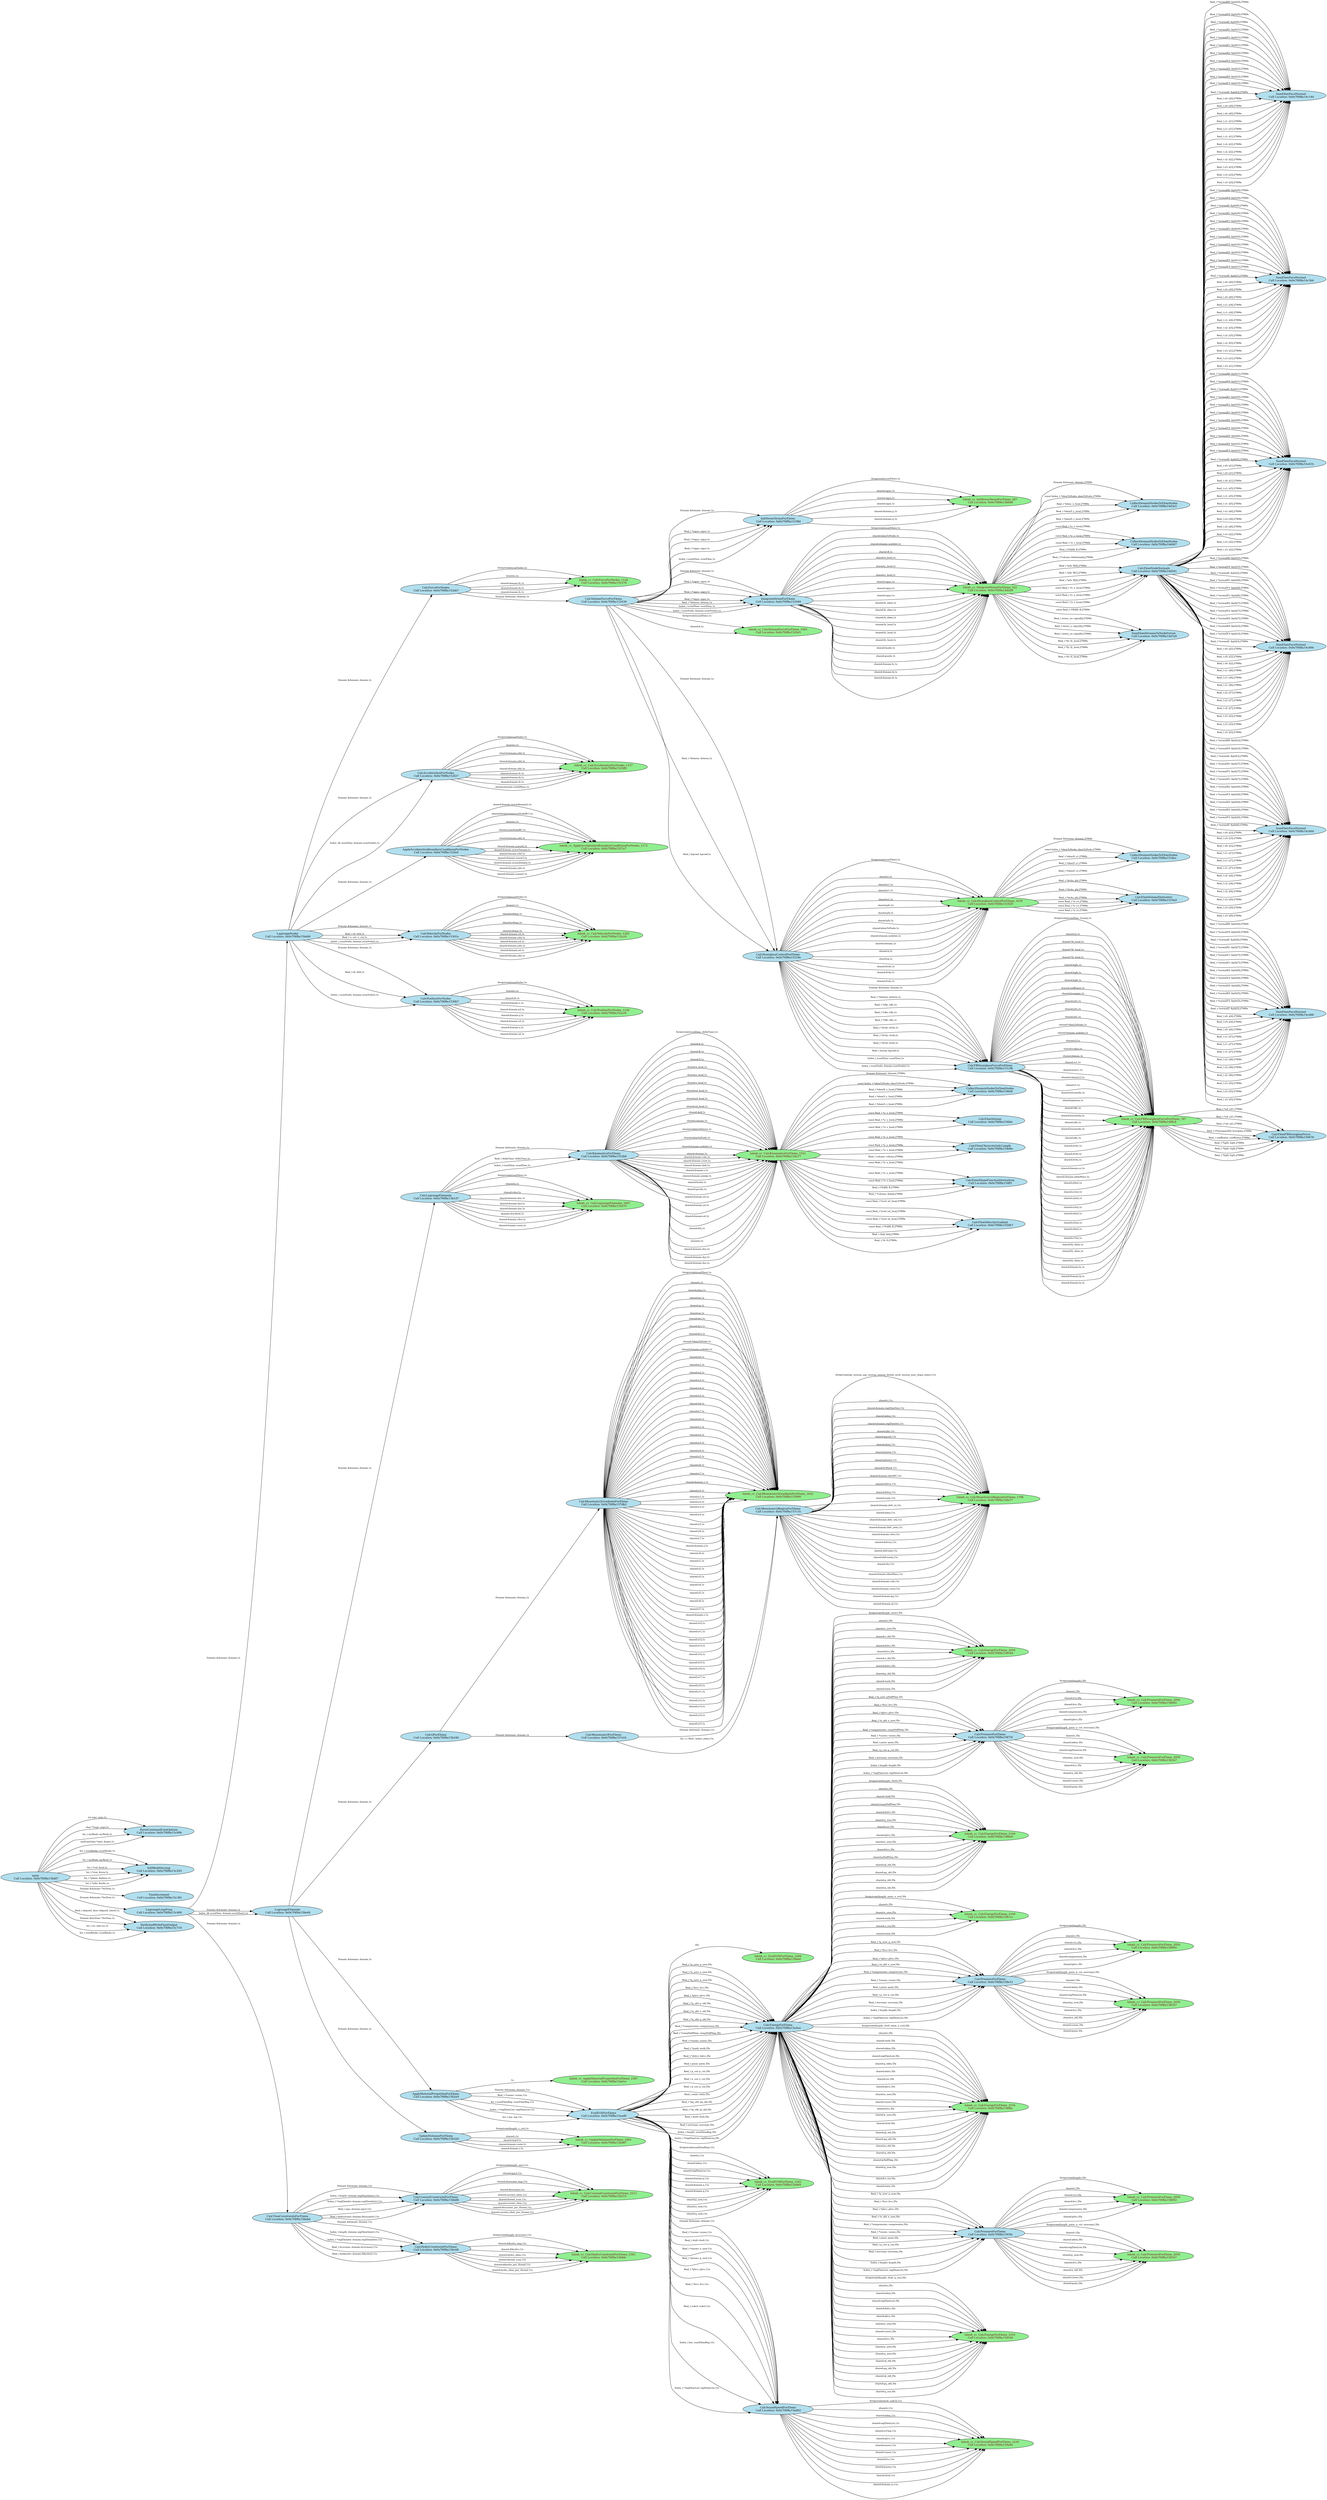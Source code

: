 digraph ContextTree {
rankdir="LR"
node [style="filled", fontname="Times-Roman", fontsize=12, fillcolor=lightblue2, fontcolor="#000000"];
edge [color=black, fontname="Times-Roman", fontsize=10];
main0x7fffc12fdeb0[label="main\n Call Location: 0x0x7f4f8a15bfd7"];
main0x7fffc12fdeb0 -> ParseCommandLineOptions0x7fffc12fdfe0[label=" int argc: argc,1x", color="black"];
main0x7fffc12fdeb0 -> ParseCommandLineOptions0x7fffc12fdfe0[label=" char **argv: argv,1x", color="black"];
main0x7fffc12fdeb0 -> ParseCommandLineOptions0x7fffc12fdfe0[label=" Int_t myRank: myRank,1x", color="black"];
main0x7fffc12fdeb0 -> ParseCommandLineOptions0x7fffc12fdfe0[label=" cmdLineOpts *opts: &opts,1x", color="black"];
main0x7fffc12fdeb0 -> InitMeshDecomp0x7fffc12ff270[label=" Int_t numRanks: numRanks,1x", color="black"];
main0x7fffc12fdeb0 -> InitMeshDecomp0x7fffc12ff270[label=" Int_t myRank: myRank,1x", color="black"];
main0x7fffc12fdeb0 -> InitMeshDecomp0x7fffc12ff270[label=" Int_t *col: &col,1x", color="black"];
main0x7fffc12fdeb0 -> InitMeshDecomp0x7fffc12ff270[label=" Int_t *row: &row,1x", color="black"];
main0x7fffc12fdeb0 -> InitMeshDecomp0x7fffc12ff270[label=" Int_t *plane: &plane,1x", color="black"];
main0x7fffc12fdeb0 -> InitMeshDecomp0x7fffc12ff270[label=" Int_t *side: &side,1x", color="black"];
main0x7fffc12fdeb0 -> TimeIncrement0x7fffc13eff20[label=" Domain &domain: *locDom,1x", color="black"];
main0x7fffc12fdeb0 -> LagrangeLeapFrog0x7fffc13f0020[label=" Domain &domain: *locDom,1x", color="black"];
main0x7fffc12fdeb0 -> VerifyAndWriteFinalOutput0x7fffc1465700[label=" Real_t elapsed_time: elapsed_timeG,1x", color="black"];
main0x7fffc12fdeb0 -> VerifyAndWriteFinalOutput0x7fffc1465700[label=" Domain &locDom: *locDom,1x", color="black"];
main0x7fffc12fdeb0 -> VerifyAndWriteFinalOutput0x7fffc1465700[label=" Int_t nx: opts.nx,1x", color="black"];
main0x7fffc12fdeb0 -> VerifyAndWriteFinalOutput0x7fffc1465700[label=" Int_t numRanks: numRanks,1x", color="black"];
ParseCommandLineOptions0x7fffc12fdfe0[label="ParseCommandLineOptions\n Call Location: 0x0x7f4f8a15c09b"];
InitMeshDecomp0x7fffc12ff270[label="InitMeshDecomp\n Call Location: 0x0x7f4f8a15c293"];
TimeIncrement0x7fffc13eff20[label="TimeIncrement\n Call Location: 0x0x7f4f8a15c3fd"];
LagrangeLeapFrog0x7fffc13f0020[label="LagrangeLeapFrog\n Call Location: 0x0x7f4f8a15c469"];
LagrangeLeapFrog0x7fffc13f0020 -> LagrangeNodal0x7fffc13f0170[label=" Domain &domain: domain,1x", color="black"];
LagrangeLeapFrog0x7fffc13f0020 -> LagrangeElements0x7fffc13f8e30[label=" Domain &domain: domain,1x", color="black"];
LagrangeLeapFrog0x7fffc13f0020 -> LagrangeElements0x7fffc13f8e30[label=" Index_t& numElem: domain.numElem(),1x", color="black"];
LagrangeLeapFrog0x7fffc13f0020 -> CalcTimeConstraintsForElems0x7fffc14647d0[label=" Domain &domain: domain,1x", color="black"];
LagrangeNodal0x7fffc13f0170[label="LagrangeNodal\n Call Location: 0x0x7f4f8a15bdd4"];
LagrangeNodal0x7fffc13f0170 -> CalcForceForNodes0x7fffc13f0280[label=" Domain &domain: domain,1x", color="black"];
LagrangeNodal0x7fffc13f0170 -> CalcAccelerationForNodes0x7fffc13f7510[label=" Domain &domain: domain,1x", color="black"];
LagrangeNodal0x7fffc13f0170 -> CalcAccelerationForNodes0x7fffc13f7510[label=" Index_t& numElem: domain.numNode(),1x", color="black"];
LagrangeNodal0x7fffc13f0170 -> ApplyAccelerationBoundaryConditionsForNodes0x7fffc13f7bf0[label=" Domain &domain: domain,1x", color="black"];
LagrangeNodal0x7fffc13f0170 -> CalcVelocityForNodes0x7fffc13f8290[label=" Domain &domain: domain,1x", color="black"];
LagrangeNodal0x7fffc13f0170 -> CalcVelocityForNodes0x7fffc13f8290[label=" Real_t dt: delt,1x", color="black"];
LagrangeNodal0x7fffc13f0170 -> CalcVelocityForNodes0x7fffc13f8290[label=" Real_t u_cut: u_cut,1x", color="black"];
LagrangeNodal0x7fffc13f0170 -> CalcVelocityForNodes0x7fffc13f8290[label=" Index_t numNode: domain.numNode(),1x", color="black"];
LagrangeNodal0x7fffc13f0170 -> CalcPositionForNodes0x7fffc13f88d0[label=" Domain &domain: domain,1x", color="black"];
LagrangeNodal0x7fffc13f0170 -> CalcPositionForNodes0x7fffc13f88d0[label=" Real_t dt: delt,1x", color="black"];
LagrangeNodal0x7fffc13f0170 -> CalcPositionForNodes0x7fffc13f88d0[label=" Index_t numNode: domain.numNode(),1x", color="black"];
CalcForceForNodes0x7fffc13f0280[label="CalcForceForNodes\n Call Location: 0x0x7f4f8a152eb7"];
CalcForceForNodes0x7fffc13f0280 -> lulesh_cc_CalcForceForNodes_11260x7fffc13f0430[label=" firstprivate(numNode),1x", color="black"];
CalcForceForNodes0x7fffc13f0280 -> lulesh_cc_CalcForceForNodes_11260x7fffc13f0430[label=" shared:i,1x", color="black"];
CalcForceForNodes0x7fffc13f0280 -> lulesh_cc_CalcForceForNodes_11260x7fffc13f0430[label=" shared:domain.fx,1x", color="black"];
CalcForceForNodes0x7fffc13f0280 -> lulesh_cc_CalcForceForNodes_11260x7fffc13f0430[label=" shared:domain.fy,1x", color="black"];
CalcForceForNodes0x7fffc13f0280 -> lulesh_cc_CalcForceForNodes_11260x7fffc13f0430[label=" shared:domain.fz,1x", color="black"];
CalcForceForNodes0x7fffc13f0280 -> CalcVolumeForceForElems0x7fffc13f0750[label=" Domain &domain: domain,1x", color="black"];
lulesh_cc_CalcForceForNodes_11260x7fffc13f0430[label="lulesh_cc_CalcForceForNodes_1126\n Call Location: 0x0x7f4f8a152378", fillcolor="#90EE90", style=filled, fontcolor="#770000"];
CalcVolumeForceForElems0x7fffc13f0750[label="CalcVolumeForceForElems\n Call Location: 0x0x7f4f8a152439"];
CalcVolumeForceForElems0x7fffc13f0750 -> InitStressTermsForElems0x7fffc13f0840[label=" Domain &domain: domain,1x", color="black"];
CalcVolumeForceForElems0x7fffc13f0750 -> InitStressTermsForElems0x7fffc13f0840[label=" Real_t *sigxx: sigxx,1x", color="black"];
CalcVolumeForceForElems0x7fffc13f0750 -> InitStressTermsForElems0x7fffc13f0840[label=" Real_t *sigyy: sigyy,1x", color="black"];
CalcVolumeForceForElems0x7fffc13f0750 -> InitStressTermsForElems0x7fffc13f0840[label=" Real_t *sigzz: sigzz,1x", color="black"];
CalcVolumeForceForElems0x7fffc13f0750 -> InitStressTermsForElems0x7fffc13f0840[label=" Index_t numElem: numElem,1x", color="black"];
CalcVolumeForceForElems0x7fffc13f0750 -> IntegrateStressForElems0x7fffc13f0e60[label=" Domain &domain: domain,1x", color="black"];
CalcVolumeForceForElems0x7fffc13f0750 -> IntegrateStressForElems0x7fffc13f0e60[label=" Real_t *sigxx: sigxx,1x", color="black"];
CalcVolumeForceForElems0x7fffc13f0750 -> IntegrateStressForElems0x7fffc13f0e60[label=" Real_t *sigyy: sigyy,1x", color="black"];
CalcVolumeForceForElems0x7fffc13f0750 -> IntegrateStressForElems0x7fffc13f0e60[label=" Real_t *sigzz: sigzz,1x", color="black"];
CalcVolumeForceForElems0x7fffc13f0750 -> IntegrateStressForElems0x7fffc13f0e60[label=" Real_t *determ: determ,1x", color="black"];
CalcVolumeForceForElems0x7fffc13f0750 -> IntegrateStressForElems0x7fffc13f0e60[label=" Index_t numElem: numElem,1x", color="black"];
CalcVolumeForceForElems0x7fffc13f0750 -> IntegrateStressForElems0x7fffc13f0e60[label=" Index_t numNode: domain.numNode(),1x", color="black"];
CalcVolumeForceForElems0x7fffc13f0750 -> lulesh_cc_CalcVolumeForceForElems_10930x7fffc13f5240[label=" firstprivate(numElem),1x", color="black"];
CalcVolumeForceForElems0x7fffc13f0750 -> lulesh_cc_CalcVolumeForceForElems_10930x7fffc13f5240[label=" shared:k,1x", color="black"];
CalcVolumeForceForElems0x7fffc13f0750 -> CalcHourglassControlForElems0x7fffc13f5390[label=" Domain &domain: domain,1x", color="black"];
CalcVolumeForceForElems0x7fffc13f0750 -> CalcHourglassControlForElems0x7fffc13f5390[label=" Real_t *determ: determ,1x", color="black"];
CalcVolumeForceForElems0x7fffc13f0750 -> CalcHourglassControlForElems0x7fffc13f5390[label=" Real_t hgcoef, hgcoef,1x", color="black"];
InitStressTermsForElems0x7fffc13f0840[label="InitStressTermsForElems\n Call Location: 0x0x7f4f8a151f8d"];
InitStressTermsForElems0x7fffc13f0840 -> lulesh_cc_InitStressTermsForElems_2870x7fffc13f0bf0[label=" firstprivate(numElem),1x", color="black"];
InitStressTermsForElems0x7fffc13f0840 -> lulesh_cc_InitStressTermsForElems_2870x7fffc13f0bf0[label=" shared:sigxx,1x", color="black"];
InitStressTermsForElems0x7fffc13f0840 -> lulesh_cc_InitStressTermsForElems_2870x7fffc13f0bf0[label=" shared:sigyy,1x", color="black"];
InitStressTermsForElems0x7fffc13f0840 -> lulesh_cc_InitStressTermsForElems_2870x7fffc13f0bf0[label=" shared:sigzz,1x", color="black"];
InitStressTermsForElems0x7fffc13f0840 -> lulesh_cc_InitStressTermsForElems_2870x7fffc13f0bf0[label=" shared:domain.p,1x", color="black"];
InitStressTermsForElems0x7fffc13f0840 -> lulesh_cc_InitStressTermsForElems_2870x7fffc13f0bf0[label=" shared:domain.q,1x", color="black"];
lulesh_cc_InitStressTermsForElems_2870x7fffc13f0bf0[label="lulesh_cc_InitStressTermsForElems_287\n Call Location: 0x0x7f4f8a14b0d0", fillcolor="#90EE90", style=filled, fontcolor="#770000"];
IntegrateStressForElems0x7fffc13f0e60[label="IntegrateStressForElems\n Call Location: 0x0x7f4f8a152040"];
IntegrateStressForElems0x7fffc13f0e60 -> lulesh_cc_IntegrateStressForElems_5220x7fffc13f1170[label=" firstprivate(numElem),1x", color="black"];
IntegrateStressForElems0x7fffc13f0e60 -> lulesh_cc_IntegrateStressForElems_5220x7fffc13f1170[label=" shared:elemToNode,1x", color="black"];
IntegrateStressForElems0x7fffc13f0e60 -> lulesh_cc_IntegrateStressForElems_5220x7fffc13f1170[label=" shared:domain.nodelist,1x", color="black"];
IntegrateStressForElems0x7fffc13f0e60 -> lulesh_cc_IntegrateStressForElems_5220x7fffc13f1170[label=" shared:B,1x", color="black"];
IntegrateStressForElems0x7fffc13f0e60 -> lulesh_cc_IntegrateStressForElems_5220x7fffc13f1170[label=" shared:x_local,1x", color="black"];
IntegrateStressForElems0x7fffc13f0e60 -> lulesh_cc_IntegrateStressForElems_5220x7fffc13f1170[label=" shared:y_local,1x", color="black"];
IntegrateStressForElems0x7fffc13f0e60 -> lulesh_cc_IntegrateStressForElems_5220x7fffc13f1170[label=" shared:z_local,1x", color="black"];
IntegrateStressForElems0x7fffc13f0e60 -> lulesh_cc_IntegrateStressForElems_5220x7fffc13f1170[label=" shared:sigxx,1x", color="black"];
IntegrateStressForElems0x7fffc13f0e60 -> lulesh_cc_IntegrateStressForElems_5220x7fffc13f1170[label=" shared:sigyy,1x", color="black"];
IntegrateStressForElems0x7fffc13f0e60 -> lulesh_cc_IntegrateStressForElems_5220x7fffc13f1170[label=" shared:sigzz,1x", color="black"];
IntegrateStressForElems0x7fffc13f0e60 -> lulesh_cc_IntegrateStressForElems_5220x7fffc13f1170[label=" shared:fx_elem,1x", color="black"];
IntegrateStressForElems0x7fffc13f0e60 -> lulesh_cc_IntegrateStressForElems_5220x7fffc13f1170[label=" shared:fy_elem,1x", color="black"];
IntegrateStressForElems0x7fffc13f0e60 -> lulesh_cc_IntegrateStressForElems_5220x7fffc13f1170[label=" shared:fz_elem,1x", color="black"];
IntegrateStressForElems0x7fffc13f0e60 -> lulesh_cc_IntegrateStressForElems_5220x7fffc13f1170[label=" shared:fx_local,1x", color="black"];
IntegrateStressForElems0x7fffc13f0e60 -> lulesh_cc_IntegrateStressForElems_5220x7fffc13f1170[label=" shared:fy_local,1x", color="black"];
IntegrateStressForElems0x7fffc13f0e60 -> lulesh_cc_IntegrateStressForElems_5220x7fffc13f1170[label=" shared:fz_local,1x", color="black"];
IntegrateStressForElems0x7fffc13f0e60 -> lulesh_cc_IntegrateStressForElems_5220x7fffc13f1170[label=" shared:lnode,1x", color="black"];
IntegrateStressForElems0x7fffc13f0e60 -> lulesh_cc_IntegrateStressForElems_5220x7fffc13f1170[label=" shared:gnode,1x", color="black"];
IntegrateStressForElems0x7fffc13f0e60 -> lulesh_cc_IntegrateStressForElems_5220x7fffc13f1170[label=" shared:domain.fx,1x", color="black"];
IntegrateStressForElems0x7fffc13f0e60 -> lulesh_cc_IntegrateStressForElems_5220x7fffc13f1170[label=" shared:domain.fy,1x", color="black"];
IntegrateStressForElems0x7fffc13f0e60 -> lulesh_cc_IntegrateStressForElems_5220x7fffc13f1170[label=" shared:domain.fz,1x", color="black"];
lulesh_cc_IntegrateStressForElems_5220x7fffc13f1170[label="lulesh_cc_IntegrateStressForElems_522\n Call Location: 0x0x7f4f8a14d2d9", fillcolor="#90EE90", style=filled, fontcolor="#770000"];
lulesh_cc_IntegrateStressForElems_5220x7fffc13f1170 -> CollectDomainNodesToElemNodes0x7fffc13f1a40[label=" Domain &domain: domain,27000x", color="black"];
lulesh_cc_IntegrateStressForElems_5220x7fffc13f1170 -> CollectDomainNodesToElemNodes0x7fffc13f1a40[label=" const Index_t *elemToNode: elemToNode,27000x", color="black"];
lulesh_cc_IntegrateStressForElems_5220x7fffc13f1170 -> CollectDomainNodesToElemNodes0x7fffc13f1a40[label=" Real_t *elem: x_local,27000x", color="black"];
lulesh_cc_IntegrateStressForElems_5220x7fffc13f1170 -> CollectDomainNodesToElemNodes0x7fffc13f1a40[label=" Real_t *elemY: y_local,27000x", color="black"];
lulesh_cc_IntegrateStressForElems_5220x7fffc13f1170 -> CollectDomainNodesToElemNodes0x7fffc13f1a40[label=" Real_t *elemZ: z_local,27000x", color="black"];
lulesh_cc_IntegrateStressForElems_5220x7fffc13f1170 -> CollectDomainNodesToElemNodes0x7fffc13f1c60[label=" const Real_t *x: x_local,27000x", color="black"];
lulesh_cc_IntegrateStressForElems_5220x7fffc13f1170 -> CollectDomainNodesToElemNodes0x7fffc13f1c60[label=" const Real_t *y: y_local,27000x", color="black"];
lulesh_cc_IntegrateStressForElems_5220x7fffc13f1170 -> CollectDomainNodesToElemNodes0x7fffc13f1c60[label=" const Real_t *z: z_local,27000x", color="black"];
lulesh_cc_IntegrateStressForElems_5220x7fffc13f1170 -> CollectDomainNodesToElemNodes0x7fffc13f1c60[label=" Real_t (*b)[8]: B,27000x", color="black"];
lulesh_cc_IntegrateStressForElems_5220x7fffc13f1170 -> CollectDomainNodesToElemNodes0x7fffc13f1c60[label=" Real_t *volume: &determ[k],27000x", color="black"];
lulesh_cc_IntegrateStressForElems_5220x7fffc13f1170 -> CalcElemNodeNormals0x7fffc13f1f40[label=" Real_t *pfx: B[0],27000x", color="black"];
lulesh_cc_IntegrateStressForElems_5220x7fffc13f1170 -> CalcElemNodeNormals0x7fffc13f1f40[label=" Real_t *pfy: B[1],27000x", color="black"];
lulesh_cc_IntegrateStressForElems_5220x7fffc13f1170 -> CalcElemNodeNormals0x7fffc13f1f40[label=" Real_t *pfz: B[2],27000x", color="black"];
lulesh_cc_IntegrateStressForElems_5220x7fffc13f1170 -> CalcElemNodeNormals0x7fffc13f1f40[label=" const Real_t *x: x_local,27000x", color="black"];
lulesh_cc_IntegrateStressForElems_5220x7fffc13f1170 -> CalcElemNodeNormals0x7fffc13f1f40[label=" const Real_t *y: y_local,27000x", color="black"];
lulesh_cc_IntegrateStressForElems_5220x7fffc13f1170 -> CalcElemNodeNormals0x7fffc13f1f40[label=" const Real_t *z: z_local,27000x", color="black"];
lulesh_cc_IntegrateStressForElems_5220x7fffc13f1170 -> SumElemStressesToNodeForces0x7fffc13f5070[label=" const Real_t (*B)[8]: B,27000x", color="black"];
lulesh_cc_IntegrateStressForElems_5220x7fffc13f1170 -> SumElemStressesToNodeForces0x7fffc13f5070[label=" Real_t stress_xx: sigxx[k],27000x", color="black"];
lulesh_cc_IntegrateStressForElems_5220x7fffc13f1170 -> SumElemStressesToNodeForces0x7fffc13f5070[label=" Real_t stress_y: sigyy[k],27000x", color="black"];
lulesh_cc_IntegrateStressForElems_5220x7fffc13f1170 -> SumElemStressesToNodeForces0x7fffc13f5070[label=" Real_t stress_zz: sigzz[k],27000x", color="black"];
lulesh_cc_IntegrateStressForElems_5220x7fffc13f1170 -> SumElemStressesToNodeForces0x7fffc13f5070[label=" Real_t *fx: fx_local,27000x", color="black"];
lulesh_cc_IntegrateStressForElems_5220x7fffc13f1170 -> SumElemStressesToNodeForces0x7fffc13f5070[label=" Real_t *fy: fy_local,27000x", color="black"];
lulesh_cc_IntegrateStressForElems_5220x7fffc13f1170 -> SumElemStressesToNodeForces0x7fffc13f5070[label=" Real_t *fz: fz_local,27000x", color="black"];
CollectDomainNodesToElemNodes0x7fffc13f1a40[label="CollectDomainNodesToElemNodes\n Call Location: 0x0x7f4f8a14d3a5"];
CollectDomainNodesToElemNodes0x7fffc13f1c60[label="CollectDomainNodesToElemNodes\n Call Location: 0x0x7f4f8a14d467"];
CalcElemNodeNormals0x7fffc13f1f40[label="CalcElemNodeNormals\n Call Location: 0x0x7f4f8a14d541"];
CalcElemNodeNormals0x7fffc13f1f40 -> SumElemFaceNormal0x7fffc13f2210[label=" Real_t *normalX0: &pfx[0],27000x", color="black"];
CalcElemNodeNormals0x7fffc13f1f40 -> SumElemFaceNormal0x7fffc13f2210[label=" Real_t *normalY0: &pfy[0],27000x", color="black"];
CalcElemNodeNormals0x7fffc13f1f40 -> SumElemFaceNormal0x7fffc13f2210[label=" Real_t *normalZ: &pfz[0],27000x", color="black"];
CalcElemNodeNormals0x7fffc13f1f40 -> SumElemFaceNormal0x7fffc13f2210[label=" Real_t *normalX1: &pfx[1],27000x", color="black"];
CalcElemNodeNormals0x7fffc13f1f40 -> SumElemFaceNormal0x7fffc13f2210[label=" Real_t *normalY1: &pfy[1],27000x", color="black"];
CalcElemNodeNormals0x7fffc13f1f40 -> SumElemFaceNormal0x7fffc13f2210[label=" Real_t *normalZ1: &pfz[1],27000x", color="black"];
CalcElemNodeNormals0x7fffc13f1f40 -> SumElemFaceNormal0x7fffc13f2210[label=" Real_t *normalX2: &pfx[2],27000x", color="black"];
CalcElemNodeNormals0x7fffc13f1f40 -> SumElemFaceNormal0x7fffc13f2210[label=" Real_t *normalY2: &pfy[2],27000x", color="black"];
CalcElemNodeNormals0x7fffc13f1f40 -> SumElemFaceNormal0x7fffc13f2210[label=" Real_t *normalZ2: &pfz[2],27000x", color="black"];
CalcElemNodeNormals0x7fffc13f1f40 -> SumElemFaceNormal0x7fffc13f2210[label=" Real_t *normalX3: &pfx[3],27000x", color="black"];
CalcElemNodeNormals0x7fffc13f1f40 -> SumElemFaceNormal0x7fffc13f2210[label=" Real_t *normalY3: &pfy[3],27000x", color="black"];
CalcElemNodeNormals0x7fffc13f1f40 -> SumElemFaceNormal0x7fffc13f2210[label=" Real_t *normalZ: &pfz[3],27000x", color="black"];
CalcElemNodeNormals0x7fffc13f1f40 -> SumElemFaceNormal0x7fffc13f2210[label=" Real_t x0: x[0],27000x", color="black"];
CalcElemNodeNormals0x7fffc13f1f40 -> SumElemFaceNormal0x7fffc13f2210[label=" Real_t y0: y[0],27000x", color="black"];
CalcElemNodeNormals0x7fffc13f1f40 -> SumElemFaceNormal0x7fffc13f2210[label=" Real_t z0: z[0],27000x", color="black"];
CalcElemNodeNormals0x7fffc13f1f40 -> SumElemFaceNormal0x7fffc13f2210[label=" Real_t x1: x[1],27000x", color="black"];
CalcElemNodeNormals0x7fffc13f1f40 -> SumElemFaceNormal0x7fffc13f2210[label=" Real_t y1: y[1],27000x", color="black"];
CalcElemNodeNormals0x7fffc13f1f40 -> SumElemFaceNormal0x7fffc13f2210[label=" Real_t z1: z[1],27000x", color="black"];
CalcElemNodeNormals0x7fffc13f1f40 -> SumElemFaceNormal0x7fffc13f2210[label=" Real_t x2: x[2],27000x", color="black"];
CalcElemNodeNormals0x7fffc13f1f40 -> SumElemFaceNormal0x7fffc13f2210[label=" Real_t y2: y[2],27000x", color="black"];
CalcElemNodeNormals0x7fffc13f1f40 -> SumElemFaceNormal0x7fffc13f2210[label=" Real_t z2: z[2],27000x", color="black"];
CalcElemNodeNormals0x7fffc13f1f40 -> SumElemFaceNormal0x7fffc13f2210[label=" Real_t x3: x[3],27000x", color="black"];
CalcElemNodeNormals0x7fffc13f1f40 -> SumElemFaceNormal0x7fffc13f2210[label=" Real_t y3: y[3],27000x", color="black"];
CalcElemNodeNormals0x7fffc13f1f40 -> SumElemFaceNormal0x7fffc13f2210[label=" Real_t z3: z[3],27000x", color="black"];
CalcElemNodeNormals0x7fffc13f1f40 -> SumElemFaceNormal0x7fffc13f2aa0[label=" Real_t *normalX0: &pfx[0],27000x", color="black"];
CalcElemNodeNormals0x7fffc13f1f40 -> SumElemFaceNormal0x7fffc13f2aa0[label=" Real_t *normalY0: &pfy[0],27000x", color="black"];
CalcElemNodeNormals0x7fffc13f1f40 -> SumElemFaceNormal0x7fffc13f2aa0[label=" Real_t *normalZ: &pfz[0],27000x", color="black"];
CalcElemNodeNormals0x7fffc13f1f40 -> SumElemFaceNormal0x7fffc13f2aa0[label=" Real_t *normalX1: &pfx[4],27000x", color="black"];
CalcElemNodeNormals0x7fffc13f1f40 -> SumElemFaceNormal0x7fffc13f2aa0[label=" Real_t *normalY1: &pfy[4],27000x", color="black"];
CalcElemNodeNormals0x7fffc13f1f40 -> SumElemFaceNormal0x7fffc13f2aa0[label=" Real_t *normalZ1: &pfz[4],27000x", color="black"];
CalcElemNodeNormals0x7fffc13f1f40 -> SumElemFaceNormal0x7fffc13f2aa0[label=" Real_t *normalX2: &pfx[5],27000x", color="black"];
CalcElemNodeNormals0x7fffc13f1f40 -> SumElemFaceNormal0x7fffc13f2aa0[label=" Real_t *normalY2: &pfy[5],27000x", color="black"];
CalcElemNodeNormals0x7fffc13f1f40 -> SumElemFaceNormal0x7fffc13f2aa0[label=" Real_t *normalZ2: &pfz[5],27000x", color="black"];
CalcElemNodeNormals0x7fffc13f1f40 -> SumElemFaceNormal0x7fffc13f2aa0[label=" Real_t *normalX3: &pfx[1],27000x", color="black"];
CalcElemNodeNormals0x7fffc13f1f40 -> SumElemFaceNormal0x7fffc13f2aa0[label=" Real_t *normalY3: &pfy[1],27000x", color="black"];
CalcElemNodeNormals0x7fffc13f1f40 -> SumElemFaceNormal0x7fffc13f2aa0[label=" Real_t *normalZ: &pfz[1],27000x", color="black"];
CalcElemNodeNormals0x7fffc13f1f40 -> SumElemFaceNormal0x7fffc13f2aa0[label=" Real_t x0: x[0],27000x", color="black"];
CalcElemNodeNormals0x7fffc13f1f40 -> SumElemFaceNormal0x7fffc13f2aa0[label=" Real_t y0: y[0],27000x", color="black"];
CalcElemNodeNormals0x7fffc13f1f40 -> SumElemFaceNormal0x7fffc13f2aa0[label=" Real_t z0: z[0],27000x", color="black"];
CalcElemNodeNormals0x7fffc13f1f40 -> SumElemFaceNormal0x7fffc13f2aa0[label=" Real_t x1: x[4],27000x", color="black"];
CalcElemNodeNormals0x7fffc13f1f40 -> SumElemFaceNormal0x7fffc13f2aa0[label=" Real_t y1: y[4],27000x", color="black"];
CalcElemNodeNormals0x7fffc13f1f40 -> SumElemFaceNormal0x7fffc13f2aa0[label=" Real_t z1: z[4],27000x", color="black"];
CalcElemNodeNormals0x7fffc13f1f40 -> SumElemFaceNormal0x7fffc13f2aa0[label=" Real_t x2: x[5],27000x", color="black"];
CalcElemNodeNormals0x7fffc13f1f40 -> SumElemFaceNormal0x7fffc13f2aa0[label=" Real_t y2: y[5],27000x", color="black"];
CalcElemNodeNormals0x7fffc13f1f40 -> SumElemFaceNormal0x7fffc13f2aa0[label=" Real_t z2: z[5],27000x", color="black"];
CalcElemNodeNormals0x7fffc13f1f40 -> SumElemFaceNormal0x7fffc13f2aa0[label=" Real_t x3: x[1],27000x", color="black"];
CalcElemNodeNormals0x7fffc13f1f40 -> SumElemFaceNormal0x7fffc13f2aa0[label=" Real_t y3: y[1],27000x", color="black"];
CalcElemNodeNormals0x7fffc13f1f40 -> SumElemFaceNormal0x7fffc13f2aa0[label=" Real_t z3: z[1],27000x", color="black"];
CalcElemNodeNormals0x7fffc13f1f40 -> SumElemFaceNormal0x7fffc13f3300[label=" Real_t *normalX0: &pfx[1],27000x", color="black"];
CalcElemNodeNormals0x7fffc13f1f40 -> SumElemFaceNormal0x7fffc13f3300[label=" Real_t *normalY0: &pfy[1],27000x", color="black"];
CalcElemNodeNormals0x7fffc13f1f40 -> SumElemFaceNormal0x7fffc13f3300[label=" Real_t *normalZ: &pfz[1],27000x", color="black"];
CalcElemNodeNormals0x7fffc13f1f40 -> SumElemFaceNormal0x7fffc13f3300[label=" Real_t *normalX1: &pfx[5],27000x", color="black"];
CalcElemNodeNormals0x7fffc13f1f40 -> SumElemFaceNormal0x7fffc13f3300[label=" Real_t *normalY1: &pfy[5],27000x", color="black"];
CalcElemNodeNormals0x7fffc13f1f40 -> SumElemFaceNormal0x7fffc13f3300[label=" Real_t *normalZ1: &pfz[5],27000x", color="black"];
CalcElemNodeNormals0x7fffc13f1f40 -> SumElemFaceNormal0x7fffc13f3300[label=" Real_t *normalX2: &pfx[6],27000x", color="black"];
CalcElemNodeNormals0x7fffc13f1f40 -> SumElemFaceNormal0x7fffc13f3300[label=" Real_t *normalY2: &pfy[6],27000x", color="black"];
CalcElemNodeNormals0x7fffc13f1f40 -> SumElemFaceNormal0x7fffc13f3300[label=" Real_t *normalZ2: &pfz[6],27000x", color="black"];
CalcElemNodeNormals0x7fffc13f1f40 -> SumElemFaceNormal0x7fffc13f3300[label=" Real_t *normalX3: &pfx[2],27000x", color="black"];
CalcElemNodeNormals0x7fffc13f1f40 -> SumElemFaceNormal0x7fffc13f3300[label=" Real_t *normalY3: &pfy[2],27000x", color="black"];
CalcElemNodeNormals0x7fffc13f1f40 -> SumElemFaceNormal0x7fffc13f3300[label=" Real_t *normalZ: &pfz[2],27000x", color="black"];
CalcElemNodeNormals0x7fffc13f1f40 -> SumElemFaceNormal0x7fffc13f3300[label=" Real_t x0: x[1],27000x", color="black"];
CalcElemNodeNormals0x7fffc13f1f40 -> SumElemFaceNormal0x7fffc13f3300[label=" Real_t y0: y[1],27000x", color="black"];
CalcElemNodeNormals0x7fffc13f1f40 -> SumElemFaceNormal0x7fffc13f3300[label=" Real_t z0: z[1],27000x", color="black"];
CalcElemNodeNormals0x7fffc13f1f40 -> SumElemFaceNormal0x7fffc13f3300[label=" Real_t x1: x[5],27000x", color="black"];
CalcElemNodeNormals0x7fffc13f1f40 -> SumElemFaceNormal0x7fffc13f3300[label=" Real_t y1: y[5],27000x", color="black"];
CalcElemNodeNormals0x7fffc13f1f40 -> SumElemFaceNormal0x7fffc13f3300[label=" Real_t z1: z[5],27000x", color="black"];
CalcElemNodeNormals0x7fffc13f1f40 -> SumElemFaceNormal0x7fffc13f3300[label=" Real_t x2: x[6],27000x", color="black"];
CalcElemNodeNormals0x7fffc13f1f40 -> SumElemFaceNormal0x7fffc13f3300[label=" Real_t y2: y[6],27000x", color="black"];
CalcElemNodeNormals0x7fffc13f1f40 -> SumElemFaceNormal0x7fffc13f3300[label=" Real_t z2: z[6],27000x", color="black"];
CalcElemNodeNormals0x7fffc13f1f40 -> SumElemFaceNormal0x7fffc13f3300[label=" Real_t x3: x[2],27000x", color="black"];
CalcElemNodeNormals0x7fffc13f1f40 -> SumElemFaceNormal0x7fffc13f3300[label=" Real_t y3: y[2],27000x", color="black"];
CalcElemNodeNormals0x7fffc13f1f40 -> SumElemFaceNormal0x7fffc13f3300[label=" Real_t z3: z[2],27000x", color="black"];
CalcElemNodeNormals0x7fffc13f1f40 -> SumElemFaceNormal0x7fffc13f3a50[label=" Real_t *normalX0: &pfx[2],27000x", color="black"];
CalcElemNodeNormals0x7fffc13f1f40 -> SumElemFaceNormal0x7fffc13f3a50[label=" Real_t *normalY0: &pfy[2],27000x", color="black"];
CalcElemNodeNormals0x7fffc13f1f40 -> SumElemFaceNormal0x7fffc13f3a50[label=" Real_t *normalZ: &pfz[2],27000x", color="black"];
CalcElemNodeNormals0x7fffc13f1f40 -> SumElemFaceNormal0x7fffc13f3a50[label=" Real_t *normalX1: &pfx[6],27000x", color="black"];
CalcElemNodeNormals0x7fffc13f1f40 -> SumElemFaceNormal0x7fffc13f3a50[label=" Real_t *normalY1: &pfy[6],27000x", color="black"];
CalcElemNodeNormals0x7fffc13f1f40 -> SumElemFaceNormal0x7fffc13f3a50[label=" Real_t *normalZ1: &pfz[6],27000x", color="black"];
CalcElemNodeNormals0x7fffc13f1f40 -> SumElemFaceNormal0x7fffc13f3a50[label=" Real_t *normalX2: &pfx[7],27000x", color="black"];
CalcElemNodeNormals0x7fffc13f1f40 -> SumElemFaceNormal0x7fffc13f3a50[label=" Real_t *normalY2: &pfy[7],27000x", color="black"];
CalcElemNodeNormals0x7fffc13f1f40 -> SumElemFaceNormal0x7fffc13f3a50[label=" Real_t *normalZ2: &pfz[7],27000x", color="black"];
CalcElemNodeNormals0x7fffc13f1f40 -> SumElemFaceNormal0x7fffc13f3a50[label=" Real_t *normalX3: &pfx[3],27000x", color="black"];
CalcElemNodeNormals0x7fffc13f1f40 -> SumElemFaceNormal0x7fffc13f3a50[label=" Real_t *normalY3: &pfy[3],27000x", color="black"];
CalcElemNodeNormals0x7fffc13f1f40 -> SumElemFaceNormal0x7fffc13f3a50[label=" Real_t *normalZ: &pfz[3],27000x", color="black"];
CalcElemNodeNormals0x7fffc13f1f40 -> SumElemFaceNormal0x7fffc13f3a50[label=" Real_t x0: x[2],27000x", color="black"];
CalcElemNodeNormals0x7fffc13f1f40 -> SumElemFaceNormal0x7fffc13f3a50[label=" Real_t y0: y[2],27000x", color="black"];
CalcElemNodeNormals0x7fffc13f1f40 -> SumElemFaceNormal0x7fffc13f3a50[label=" Real_t z0: z[2],27000x", color="black"];
CalcElemNodeNormals0x7fffc13f1f40 -> SumElemFaceNormal0x7fffc13f3a50[label=" Real_t x1: x[6],27000x", color="black"];
CalcElemNodeNormals0x7fffc13f1f40 -> SumElemFaceNormal0x7fffc13f3a50[label=" Real_t y1: y[6],27000x", color="black"];
CalcElemNodeNormals0x7fffc13f1f40 -> SumElemFaceNormal0x7fffc13f3a50[label=" Real_t z1: z[6],27000x", color="black"];
CalcElemNodeNormals0x7fffc13f1f40 -> SumElemFaceNormal0x7fffc13f3a50[label=" Real_t x2: x[7],27000x", color="black"];
CalcElemNodeNormals0x7fffc13f1f40 -> SumElemFaceNormal0x7fffc13f3a50[label=" Real_t y2: y[7],27000x", color="black"];
CalcElemNodeNormals0x7fffc13f1f40 -> SumElemFaceNormal0x7fffc13f3a50[label=" Real_t z2: z[7],27000x", color="black"];
CalcElemNodeNormals0x7fffc13f1f40 -> SumElemFaceNormal0x7fffc13f3a50[label=" Real_t x3: x[3],27000x", color="black"];
CalcElemNodeNormals0x7fffc13f1f40 -> SumElemFaceNormal0x7fffc13f3a50[label=" Real_t y3: y[3],27000x", color="black"];
CalcElemNodeNormals0x7fffc13f1f40 -> SumElemFaceNormal0x7fffc13f3a50[label=" Real_t z3: z[3],27000x", color="black"];
CalcElemNodeNormals0x7fffc13f1f40 -> SumElemFaceNormal0x7fffc13f41d0[label=" Real_t *normalX0: &pfx[3],27000x", color="black"];
CalcElemNodeNormals0x7fffc13f1f40 -> SumElemFaceNormal0x7fffc13f41d0[label=" Real_t *normalY0: &pfy[3],27000x", color="black"];
CalcElemNodeNormals0x7fffc13f1f40 -> SumElemFaceNormal0x7fffc13f41d0[label=" Real_t *normalZ: &pfz[3],27000x", color="black"];
CalcElemNodeNormals0x7fffc13f1f40 -> SumElemFaceNormal0x7fffc13f41d0[label=" Real_t *normalX1: &pfx[7],27000x", color="black"];
CalcElemNodeNormals0x7fffc13f1f40 -> SumElemFaceNormal0x7fffc13f41d0[label=" Real_t *normalY1: &pfy[7],27000x", color="black"];
CalcElemNodeNormals0x7fffc13f1f40 -> SumElemFaceNormal0x7fffc13f41d0[label=" Real_t *normalZ1: &pfz[7],27000x", color="black"];
CalcElemNodeNormals0x7fffc13f1f40 -> SumElemFaceNormal0x7fffc13f41d0[label=" Real_t *normalX2: &pfx[4],27000x", color="black"];
CalcElemNodeNormals0x7fffc13f1f40 -> SumElemFaceNormal0x7fffc13f41d0[label=" Real_t *normalY2: &pfy[4],27000x", color="black"];
CalcElemNodeNormals0x7fffc13f1f40 -> SumElemFaceNormal0x7fffc13f41d0[label=" Real_t *normalZ2: &pfz[4],27000x", color="black"];
CalcElemNodeNormals0x7fffc13f1f40 -> SumElemFaceNormal0x7fffc13f41d0[label=" Real_t *normalX3: &pfx[0],27000x", color="black"];
CalcElemNodeNormals0x7fffc13f1f40 -> SumElemFaceNormal0x7fffc13f41d0[label=" Real_t *normalY3: &pfy[0],27000x", color="black"];
CalcElemNodeNormals0x7fffc13f1f40 -> SumElemFaceNormal0x7fffc13f41d0[label=" Real_t *normalZ: &pfz[0],27000x", color="black"];
CalcElemNodeNormals0x7fffc13f1f40 -> SumElemFaceNormal0x7fffc13f41d0[label=" Real_t x0: x[3],27000x", color="black"];
CalcElemNodeNormals0x7fffc13f1f40 -> SumElemFaceNormal0x7fffc13f41d0[label=" Real_t y0: y[3],27000x", color="black"];
CalcElemNodeNormals0x7fffc13f1f40 -> SumElemFaceNormal0x7fffc13f41d0[label=" Real_t z0: z[3],27000x", color="black"];
CalcElemNodeNormals0x7fffc13f1f40 -> SumElemFaceNormal0x7fffc13f41d0[label=" Real_t x1: x[7],27000x", color="black"];
CalcElemNodeNormals0x7fffc13f1f40 -> SumElemFaceNormal0x7fffc13f41d0[label=" Real_t y1: y[7],27000x", color="black"];
CalcElemNodeNormals0x7fffc13f1f40 -> SumElemFaceNormal0x7fffc13f41d0[label=" Real_t z1: z[7],27000x", color="black"];
CalcElemNodeNormals0x7fffc13f1f40 -> SumElemFaceNormal0x7fffc13f41d0[label=" Real_t x2: x[4],27000x", color="black"];
CalcElemNodeNormals0x7fffc13f1f40 -> SumElemFaceNormal0x7fffc13f41d0[label=" Real_t y2: y[4],27000x", color="black"];
CalcElemNodeNormals0x7fffc13f1f40 -> SumElemFaceNormal0x7fffc13f41d0[label=" Real_t z2: z[4],27000x", color="black"];
CalcElemNodeNormals0x7fffc13f1f40 -> SumElemFaceNormal0x7fffc13f41d0[label=" Real_t x3: x[0],27000x", color="black"];
CalcElemNodeNormals0x7fffc13f1f40 -> SumElemFaceNormal0x7fffc13f41d0[label=" Real_t y3: y[0],27000x", color="black"];
CalcElemNodeNormals0x7fffc13f1f40 -> SumElemFaceNormal0x7fffc13f41d0[label=" Real_t z3: z[0],27000x", color="black"];
CalcElemNodeNormals0x7fffc13f1f40 -> SumElemFaceNormal0x7fffc13f4920[label=" Real_t *normalX0: &pfx[4],27000x", color="black"];
CalcElemNodeNormals0x7fffc13f1f40 -> SumElemFaceNormal0x7fffc13f4920[label=" Real_t *normalY0: &pfy[4],27000x", color="black"];
CalcElemNodeNormals0x7fffc13f1f40 -> SumElemFaceNormal0x7fffc13f4920[label=" Real_t *normalZ: &pfz[4],27000x", color="black"];
CalcElemNodeNormals0x7fffc13f1f40 -> SumElemFaceNormal0x7fffc13f4920[label=" Real_t *normalX1: &pfx[7],27000x", color="black"];
CalcElemNodeNormals0x7fffc13f1f40 -> SumElemFaceNormal0x7fffc13f4920[label=" Real_t *normalY1: &pfy[7],27000x", color="black"];
CalcElemNodeNormals0x7fffc13f1f40 -> SumElemFaceNormal0x7fffc13f4920[label=" Real_t *normalZ1: &pfz[7],27000x", color="black"];
CalcElemNodeNormals0x7fffc13f1f40 -> SumElemFaceNormal0x7fffc13f4920[label=" Real_t *normalX2: &pfx[6],27000x", color="black"];
CalcElemNodeNormals0x7fffc13f1f40 -> SumElemFaceNormal0x7fffc13f4920[label=" Real_t *normalY2: &pfy[6],27000x", color="black"];
CalcElemNodeNormals0x7fffc13f1f40 -> SumElemFaceNormal0x7fffc13f4920[label=" Real_t *normalZ2: &pfz[6],27000x", color="black"];
CalcElemNodeNormals0x7fffc13f1f40 -> SumElemFaceNormal0x7fffc13f4920[label=" Real_t *normalX3: &pfx[5],27000x", color="black"];
CalcElemNodeNormals0x7fffc13f1f40 -> SumElemFaceNormal0x7fffc13f4920[label=" Real_t *normalY3: &pfy[5],27000x", color="black"];
CalcElemNodeNormals0x7fffc13f1f40 -> SumElemFaceNormal0x7fffc13f4920[label=" Real_t *normalZ: &pfz[5],27000x", color="black"];
CalcElemNodeNormals0x7fffc13f1f40 -> SumElemFaceNormal0x7fffc13f4920[label=" Real_t x0: x[4],27000x", color="black"];
CalcElemNodeNormals0x7fffc13f1f40 -> SumElemFaceNormal0x7fffc13f4920[label=" Real_t y0: y[4],27000x", color="black"];
CalcElemNodeNormals0x7fffc13f1f40 -> SumElemFaceNormal0x7fffc13f4920[label=" Real_t z0: z[4],27000x", color="black"];
CalcElemNodeNormals0x7fffc13f1f40 -> SumElemFaceNormal0x7fffc13f4920[label=" Real_t x1: x[7],27000x", color="black"];
CalcElemNodeNormals0x7fffc13f1f40 -> SumElemFaceNormal0x7fffc13f4920[label=" Real_t y1: y[7],27000x", color="black"];
CalcElemNodeNormals0x7fffc13f1f40 -> SumElemFaceNormal0x7fffc13f4920[label=" Real_t z1: z[7],27000x", color="black"];
CalcElemNodeNormals0x7fffc13f1f40 -> SumElemFaceNormal0x7fffc13f4920[label=" Real_t x2: x[6],27000x", color="black"];
CalcElemNodeNormals0x7fffc13f1f40 -> SumElemFaceNormal0x7fffc13f4920[label=" Real_t y2: y[6],27000x", color="black"];
CalcElemNodeNormals0x7fffc13f1f40 -> SumElemFaceNormal0x7fffc13f4920[label=" Real_t z2: z[6],27000x", color="black"];
CalcElemNodeNormals0x7fffc13f1f40 -> SumElemFaceNormal0x7fffc13f4920[label=" Real_t x3: x[5],27000x", color="black"];
CalcElemNodeNormals0x7fffc13f1f40 -> SumElemFaceNormal0x7fffc13f4920[label=" Real_t y3: y[5],27000x", color="black"];
CalcElemNodeNormals0x7fffc13f1f40 -> SumElemFaceNormal0x7fffc13f4920[label=" Real_t z3: z[5],27000x", color="black"];
SumElemFaceNormal0x7fffc13f2210[label="SumElemFaceNormal\n Call Location: 0x0x7f4f8a14c14d"];
SumElemFaceNormal0x7fffc13f2aa0[label="SumElemFaceNormal\n Call Location: 0x0x7f4f8a14c3b4"];
SumElemFaceNormal0x7fffc13f3300[label="SumElemFaceNormal\n Call Location: 0x0x7f4f8a14c61b"];
SumElemFaceNormal0x7fffc13f3a50[label="SumElemFaceNormal\n Call Location: 0x0x7f4f8a14c894"];
SumElemFaceNormal0x7fffc13f41d0[label="SumElemFaceNormal\n Call Location: 0x0x7f4f8a14cb0d"];
SumElemFaceNormal0x7fffc13f4920[label="SumElemFaceNormal\n Call Location: 0x0x7f4f8a14cd66"];
SumElemStressesToNodeForces0x7fffc13f5070[label="SumElemStressesToNodeForces\n Call Location: 0x0x7f4f8a14d7a8"];
lulesh_cc_CalcVolumeForceForElems_10930x7fffc13f5240[label="lulesh_cc_CalcVolumeForceForElems_1093\n Call Location: 0x0x7f4f8a1520e5", fillcolor="#90EE90", style=filled, fontcolor="#770000"];
CalcHourglassControlForElems0x7fffc13f5390[label="CalcHourglassControlForElems\n Call Location: 0x0x7f4f8a15218e"];
CalcHourglassControlForElems0x7fffc13f5390 -> lulesh_cc_CalcHourglassControlForElems_10180x7fffc13f5560[label=" firstprivate(numElem),1x", color="black"];
CalcHourglassControlForElems0x7fffc13f5390 -> lulesh_cc_CalcHourglassControlForElems_10180x7fffc13f5560[label=" shared:i,1x", color="black"];
CalcHourglassControlForElems0x7fffc13f5390 -> lulesh_cc_CalcHourglassControlForElems_10180x7fffc13f5560[label=" shared:x1,1x", color="black"];
CalcHourglassControlForElems0x7fffc13f5390 -> lulesh_cc_CalcHourglassControlForElems_10180x7fffc13f5560[label=" shared:y1,1x", color="black"];
CalcHourglassControlForElems0x7fffc13f5390 -> lulesh_cc_CalcHourglassControlForElems_10180x7fffc13f5560[label=" shared:z1,1x", color="black"];
CalcHourglassControlForElems0x7fffc13f5390 -> lulesh_cc_CalcHourglassControlForElems_10180x7fffc13f5560[label=" shared:pfx,1x", color="black"];
CalcHourglassControlForElems0x7fffc13f5390 -> lulesh_cc_CalcHourglassControlForElems_10180x7fffc13f5560[label=" shared:pfy,1x", color="black"];
CalcHourglassControlForElems0x7fffc13f5390 -> lulesh_cc_CalcHourglassControlForElems_10180x7fffc13f5560[label=" shared:pfz,1x", color="black"];
CalcHourglassControlForElems0x7fffc13f5390 -> lulesh_cc_CalcHourglassControlForElems_10180x7fffc13f5560[label=" shared:elemToNode,1x", color="black"];
CalcHourglassControlForElems0x7fffc13f5390 -> lulesh_cc_CalcHourglassControlForElems_10180x7fffc13f5560[label=" shared:domain.nodelist,1x", color="black"];
CalcHourglassControlForElems0x7fffc13f5390 -> lulesh_cc_CalcHourglassControlForElems_10180x7fffc13f5560[label=" shared:domain,1x", color="black"];
CalcHourglassControlForElems0x7fffc13f5390 -> lulesh_cc_CalcHourglassControlForElems_10180x7fffc13f5560[label=" shared:ii,1x", color="black"];
CalcHourglassControlForElems0x7fffc13f5390 -> lulesh_cc_CalcHourglassControlForElems_10180x7fffc13f5560[label=" shared:jj,1x", color="black"];
CalcHourglassControlForElems0x7fffc13f5390 -> lulesh_cc_CalcHourglassControlForElems_10180x7fffc13f5560[label=" shared:dvdx,1x", color="black"];
CalcHourglassControlForElems0x7fffc13f5390 -> lulesh_cc_CalcHourglassControlForElems_10180x7fffc13f5560[label=" shared:dvdy,1x", color="black"];
CalcHourglassControlForElems0x7fffc13f5390 -> lulesh_cc_CalcHourglassControlForElems_10180x7fffc13f5560[label=" shared:dvdz,1x", color="black"];
CalcHourglassControlForElems0x7fffc13f5390 -> CalcFBHourglassForceForElems0x7fffc13f5ca0[label=" Domain &domain: domain,1x", color="black"];
CalcHourglassControlForElems0x7fffc13f5390 -> CalcFBHourglassForceForElems0x7fffc13f5ca0[label=" Real_t *determ: determ,1x", color="black"];
CalcHourglassControlForElems0x7fffc13f5390 -> CalcFBHourglassForceForElems0x7fffc13f5ca0[label=" Real_t *x8n: x8n,1x", color="black"];
CalcHourglassControlForElems0x7fffc13f5390 -> CalcFBHourglassForceForElems0x7fffc13f5ca0[label=" Real_t *y8n: y8n,1x", color="black"];
CalcHourglassControlForElems0x7fffc13f5390 -> CalcFBHourglassForceForElems0x7fffc13f5ca0[label=" Real_t *z8n: z8n,1x", color="black"];
CalcHourglassControlForElems0x7fffc13f5390 -> CalcFBHourglassForceForElems0x7fffc13f5ca0[label=" Real_t *dvdx: dvdx,1x", color="black"];
CalcHourglassControlForElems0x7fffc13f5390 -> CalcFBHourglassForceForElems0x7fffc13f5ca0[label=" Real_t *dvdy: dvdy,1x", color="black"];
CalcHourglassControlForElems0x7fffc13f5390 -> CalcFBHourglassForceForElems0x7fffc13f5ca0[label=" Real_t *dvdz: dvdz,1x", color="black"];
CalcHourglassControlForElems0x7fffc13f5390 -> CalcFBHourglassForceForElems0x7fffc13f5ca0[label=" Real_t hourg: hgcoef,1x", color="black"];
CalcHourglassControlForElems0x7fffc13f5390 -> CalcFBHourglassForceForElems0x7fffc13f5ca0[label=" Index_t numElem: numElem,1x", color="black"];
CalcHourglassControlForElems0x7fffc13f5390 -> CalcFBHourglassForceForElems0x7fffc13f5ca0[label=" Index_t numNode: domain.numNode(),1x", color="black"];
lulesh_cc_CalcHourglassControlForElems_10180x7fffc13f5560[label="lulesh_cc_CalcHourglassControlForElems_1018\n Call Location: 0x0x7f4f8a151829", fillcolor="#90EE90", style=filled, fontcolor="#770000"];
lulesh_cc_CalcHourglassControlForElems_10180x7fffc13f5560 -> CollectDomainNodesToElemNodes0x7fffc13f57e0[label=" Domain &domain: domain,27000x", color="black"];
lulesh_cc_CalcHourglassControlForElems_10180x7fffc13f5560 -> CollectDomainNodesToElemNodes0x7fffc13f57e0[label=" const Index_t *elemToNode: elemToNode,27000x", color="black"];
lulesh_cc_CalcHourglassControlForElems_10180x7fffc13f5560 -> CollectDomainNodesToElemNodes0x7fffc13f57e0[label=" Real_t *elemX: x1,27000x", color="black"];
lulesh_cc_CalcHourglassControlForElems_10180x7fffc13f5560 -> CollectDomainNodesToElemNodes0x7fffc13f57e0[label=" Real_t *elemY: y1,27000x", color="black"];
lulesh_cc_CalcHourglassControlForElems_10180x7fffc13f5560 -> CollectDomainNodesToElemNodes0x7fffc13f57e0[label=" Real_t *elemZ: z1,27000x", color="black"];
lulesh_cc_CalcHourglassControlForElems_10180x7fffc13f5560 -> CalcElemVolumeDerivative0x7fffc13f5a00[label=" Real_t *dvdx: pfx,27000x", color="black"];
lulesh_cc_CalcHourglassControlForElems_10180x7fffc13f5560 -> CalcElemVolumeDerivative0x7fffc13f5a00[label=" Real_t *dvdy: pfy,27000x", color="black"];
lulesh_cc_CalcHourglassControlForElems_10180x7fffc13f5560 -> CalcElemVolumeDerivative0x7fffc13f5a00[label=" Real_t *dvdz: pfz,27000x", color="black"];
lulesh_cc_CalcHourglassControlForElems_10180x7fffc13f5560 -> CalcElemVolumeDerivative0x7fffc13f5a00[label=" const Real_t *x: x1,27000x", color="black"];
lulesh_cc_CalcHourglassControlForElems_10180x7fffc13f5560 -> CalcElemVolumeDerivative0x7fffc13f5a00[label=" const Real_t *y: y1,27000x", color="black"];
lulesh_cc_CalcHourglassControlForElems_10180x7fffc13f5560 -> CalcElemVolumeDerivative0x7fffc13f5a00[label=" const Real_t *z: z1,27000x", color="black"];
CollectDomainNodesToElemNodes0x7fffc13f57e0[label="CollectDomainNodesToElemNodes\n Call Location: 0x0x7f4f8a1518ec"];
CalcElemVolumeDerivative0x7fffc13f5a00[label="CalcElemVolumeDerivative\n Call Location: 0x0x7f4f8a1519a9"];
CalcFBHourglassForceForElems0x7fffc13f5ca0[label="CalcFBHourglassForceForElems\n Call Location: 0x0x7f4f8a151c9b"];
CalcFBHourglassForceForElems0x7fffc13f5ca0 -> lulesh_cc_CalcFBHourglassForceForElems_7870x7fffc13f6240[label=" firstprivate(numElem, hourg),1x", color="black"];
CalcFBHourglassForceForElems0x7fffc13f5ca0 -> lulesh_cc_CalcFBHourglassForceForElems_7870x7fffc13f6240[label=" shared:i2,1x", color="black"];
CalcFBHourglassForceForElems0x7fffc13f5ca0 -> lulesh_cc_CalcFBHourglassForceForElems_7870x7fffc13f6240[label=" shared:*fx_local,1x", color="black"];
CalcFBHourglassForceForElems0x7fffc13f5ca0 -> lulesh_cc_CalcFBHourglassForceForElems_7870x7fffc13f6240[label=" shared:*fy_local,1x", color="black"];
CalcFBHourglassForceForElems0x7fffc13f5ca0 -> lulesh_cc_CalcFBHourglassForceForElems_7870x7fffc13f6240[label=" shared:*fz_local,1x", color="black"];
CalcFBHourglassForceForElems0x7fffc13f5ca0 -> lulesh_cc_CalcFBHourglassForceForElems_7870x7fffc13f6240[label=" shared:hgfx,1x", color="black"];
CalcFBHourglassForceForElems0x7fffc13f5ca0 -> lulesh_cc_CalcFBHourglassForceForElems_7870x7fffc13f6240[label=" shared:hgfy,1x", color="black"];
CalcFBHourglassForceForElems0x7fffc13f5ca0 -> lulesh_cc_CalcFBHourglassForceForElems_7870x7fffc13f6240[label=" shared:hgfz,1x", color="black"];
CalcFBHourglassForceForElems0x7fffc13f5ca0 -> lulesh_cc_CalcFBHourglassForceForElems_7870x7fffc13f6240[label=" shared:coefficient,1x", color="black"];
CalcFBHourglassForceForElems0x7fffc13f5ca0 -> lulesh_cc_CalcFBHourglassForceForElems_7870x7fffc13f6240[label=" shared:hourgam,1x", color="black"];
CalcFBHourglassForceForElems0x7fffc13f5ca0 -> lulesh_cc_CalcFBHourglassForceForElems_7870x7fffc13f6240[label=" shared:xd1,1x", color="black"];
CalcFBHourglassForceForElems0x7fffc13f5ca0 -> lulesh_cc_CalcFBHourglassForceForElems_7870x7fffc13f6240[label=" shared:yd1,1x", color="black"];
CalcFBHourglassForceForElems0x7fffc13f5ca0 -> lulesh_cc_CalcFBHourglassForceForElems_7870x7fffc13f6240[label=" shared:zd1,1x", color="black"];
CalcFBHourglassForceForElems0x7fffc13f5ca0 -> lulesh_cc_CalcFBHourglassForceForElems_7870x7fffc13f6240[label=" shared:*elemToNode,1x", color="black"];
CalcFBHourglassForceForElems0x7fffc13f5ca0 -> lulesh_cc_CalcFBHourglassForceForElems_7870x7fffc13f6240[label=" shared:domain.nodelist,1x", color="black"];
CalcFBHourglassForceForElems0x7fffc13f5ca0 -> lulesh_cc_CalcFBHourglassForceForElems_7870x7fffc13f6240[label=" shared:i3,1x", color="black"];
CalcFBHourglassForceForElems0x7fffc13f5ca0 -> lulesh_cc_CalcFBHourglassForceForElems_7870x7fffc13f6240[label=" shared:volinv,1x", color="black"];
CalcFBHourglassForceForElems0x7fffc13f5ca0 -> lulesh_cc_CalcFBHourglassForceForElems_7870x7fffc13f6240[label=" shared:determ,1x", color="black"];
CalcFBHourglassForceForElems0x7fffc13f5ca0 -> lulesh_cc_CalcFBHourglassForceForElems_7870x7fffc13f6240[label=" shared:ss1,1x", color="black"];
CalcFBHourglassForceForElems0x7fffc13f5ca0 -> lulesh_cc_CalcFBHourglassForceForElems_7870x7fffc13f6240[label=" shared:mass1,1x", color="black"];
CalcFBHourglassForceForElems0x7fffc13f5ca0 -> lulesh_cc_CalcFBHourglassForceForElems_7870x7fffc13f6240[label=" shared:volume13,1x", color="black"];
CalcFBHourglassForceForElems0x7fffc13f5ca0 -> lulesh_cc_CalcFBHourglassForceForElems_7870x7fffc13f6240[label=" shared:i1,1x", color="black"];
CalcFBHourglassForceForElems0x7fffc13f5ca0 -> lulesh_cc_CalcFBHourglassForceForElems_7870x7fffc13f6240[label=" shared:hourmodx,1x", color="black"];
CalcFBHourglassForceForElems0x7fffc13f5ca0 -> lulesh_cc_CalcFBHourglassForceForElems_7870x7fffc13f6240[label=" shared:gamma,1x", color="black"];
CalcFBHourglassForceForElems0x7fffc13f5ca0 -> lulesh_cc_CalcFBHourglassForceForElems_7870x7fffc13f6240[label=" shared:x8n,1x", color="black"];
CalcFBHourglassForceForElems0x7fffc13f5ca0 -> lulesh_cc_CalcFBHourglassForceForElems_7870x7fffc13f6240[label=" shared:hourmody,1x", color="black"];
CalcFBHourglassForceForElems0x7fffc13f5ca0 -> lulesh_cc_CalcFBHourglassForceForElems_7870x7fffc13f6240[label=" shared:y8n,1x", color="black"];
CalcFBHourglassForceForElems0x7fffc13f5ca0 -> lulesh_cc_CalcFBHourglassForceForElems_7870x7fffc13f6240[label=" shared:hourmodz,1x", color="black"];
CalcFBHourglassForceForElems0x7fffc13f5ca0 -> lulesh_cc_CalcFBHourglassForceForElems_7870x7fffc13f6240[label=" shared:z8n,1x", color="black"];
CalcFBHourglassForceForElems0x7fffc13f5ca0 -> lulesh_cc_CalcFBHourglassForceForElems_7870x7fffc13f6240[label=" shared:dvdx,1x", color="black"];
CalcFBHourglassForceForElems0x7fffc13f5ca0 -> lulesh_cc_CalcFBHourglassForceForElems_7870x7fffc13f6240[label=" shared:dvdy,1x", color="black"];
CalcFBHourglassForceForElems0x7fffc13f5ca0 -> lulesh_cc_CalcFBHourglassForceForElems_7870x7fffc13f6240[label=" shared:dvdz,1x", color="black"];
CalcFBHourglassForceForElems0x7fffc13f5ca0 -> lulesh_cc_CalcFBHourglassForceForElems_7870x7fffc13f6240[label=" shared:domain.ss,1x", color="black"];
CalcFBHourglassForceForElems0x7fffc13f5ca0 -> lulesh_cc_CalcFBHourglassForceForElems_7870x7fffc13f6240[label=" shared:domain.elemMass,1x", color="black"];
CalcFBHourglassForceForElems0x7fffc13f5ca0 -> lulesh_cc_CalcFBHourglassForceForElems_7870x7fffc13f6240[label=" shared:n0si2,1x", color="black"];
CalcFBHourglassForceForElems0x7fffc13f5ca0 -> lulesh_cc_CalcFBHourglassForceForElems_7870x7fffc13f6240[label=" shared:n1si2,1x", color="black"];
CalcFBHourglassForceForElems0x7fffc13f5ca0 -> lulesh_cc_CalcFBHourglassForceForElems_7870x7fffc13f6240[label=" shared:n2si2,1x", color="black"];
CalcFBHourglassForceForElems0x7fffc13f5ca0 -> lulesh_cc_CalcFBHourglassForceForElems_7870x7fffc13f6240[label=" shared:n3si2,1x", color="black"];
CalcFBHourglassForceForElems0x7fffc13f5ca0 -> lulesh_cc_CalcFBHourglassForceForElems_7870x7fffc13f6240[label=" shared:n4si2,1x", color="black"];
CalcFBHourglassForceForElems0x7fffc13f5ca0 -> lulesh_cc_CalcFBHourglassForceForElems_7870x7fffc13f6240[label=" shared:n5si2,1x", color="black"];
CalcFBHourglassForceForElems0x7fffc13f5ca0 -> lulesh_cc_CalcFBHourglassForceForElems_7870x7fffc13f6240[label=" shared:n6si2,1x", color="black"];
CalcFBHourglassForceForElems0x7fffc13f5ca0 -> lulesh_cc_CalcFBHourglassForceForElems_7870x7fffc13f6240[label=" shared:n7si2,1x", color="black"];
CalcFBHourglassForceForElems0x7fffc13f5ca0 -> lulesh_cc_CalcFBHourglassForceForElems_7870x7fffc13f6240[label=" shared:fx_elem,1x", color="black"];
CalcFBHourglassForceForElems0x7fffc13f5ca0 -> lulesh_cc_CalcFBHourglassForceForElems_7870x7fffc13f6240[label=" shared:fy_elem,1x", color="black"];
CalcFBHourglassForceForElems0x7fffc13f5ca0 -> lulesh_cc_CalcFBHourglassForceForElems_7870x7fffc13f6240[label=" shared:fz_elem,1x", color="black"];
CalcFBHourglassForceForElems0x7fffc13f5ca0 -> lulesh_cc_CalcFBHourglassForceForElems_7870x7fffc13f6240[label=" shared:domain.fx,1x", color="black"];
CalcFBHourglassForceForElems0x7fffc13f5ca0 -> lulesh_cc_CalcFBHourglassForceForElems_7870x7fffc13f6240[label=" shared:domain.fy,1x", color="black"];
CalcFBHourglassForceForElems0x7fffc13f5ca0 -> lulesh_cc_CalcFBHourglassForceForElems_7870x7fffc13f6240[label=" shared:domain.fz,1x", color="black"];
lulesh_cc_CalcFBHourglassForceForElems_7870x7fffc13f6240[label="lulesh_cc_CalcFBHourglassForceForElems_787\n Call Location: 0x0x7f4f8a14f8c8", fillcolor="#90EE90", style=filled, fontcolor="#770000"];
lulesh_cc_CalcFBHourglassForceForElems_7870x7fffc13f6240 -> CalcElemFBHourglassForce0x7fffc13f7310[label=" Real_t *xd: xd1,27000x", color="black"];
lulesh_cc_CalcFBHourglassForceForElems_7870x7fffc13f6240 -> CalcElemFBHourglassForce0x7fffc13f7310[label=" Real_t *yd: yd1,27000x", color="black"];
lulesh_cc_CalcFBHourglassForceForElems_7870x7fffc13f6240 -> CalcElemFBHourglassForce0x7fffc13f7310[label=" Real_t *zd: zd1,27000x", color="black"];
lulesh_cc_CalcFBHourglassForceForElems_7870x7fffc13f6240 -> CalcElemFBHourglassForce0x7fffc13f7310[label=" Real_t (*hourgam)[4]: hourgam,27000x", color="black"];
lulesh_cc_CalcFBHourglassForceForElems_7870x7fffc13f6240 -> CalcElemFBHourglassForce0x7fffc13f7310[label=" Real_t coefficient: coefficient,27000x", color="black"];
lulesh_cc_CalcFBHourglassForceForElems_7870x7fffc13f6240 -> CalcElemFBHourglassForce0x7fffc13f7310[label=" Real_t *hgfx: hgfx,27000x", color="black"];
lulesh_cc_CalcFBHourglassForceForElems_7870x7fffc13f6240 -> CalcElemFBHourglassForce0x7fffc13f7310[label=" Real_t *hgfy: hgfy,27000x", color="black"];
lulesh_cc_CalcFBHourglassForceForElems_7870x7fffc13f6240 -> CalcElemFBHourglassForce0x7fffc13f7310[label=" Real_t *hgfz: hgfz,27000x", color="black"];
CalcElemFBHourglassForce0x7fffc13f7310[label="CalcElemFBHourglassForce\n Call Location: 0x0x7f4f8a150b76"];
CalcAccelerationForNodes0x7fffc13f7510[label="CalcAccelerationForNodes\n Call Location: 0x0x7f4f8a152f27"];
CalcAccelerationForNodes0x7fffc13f7510 -> lulesh_cc_CalcAccelerationForNodes_11570x7fffc13f7690[label=" firstprivate(numNode),1x", color="black"];
CalcAccelerationForNodes0x7fffc13f7510 -> lulesh_cc_CalcAccelerationForNodes_11570x7fffc13f7690[label=" shared:i,1x", color="black"];
CalcAccelerationForNodes0x7fffc13f7510 -> lulesh_cc_CalcAccelerationForNodes_11570x7fffc13f7690[label=" shared:domain.xdd,1x", color="black"];
CalcAccelerationForNodes0x7fffc13f7510 -> lulesh_cc_CalcAccelerationForNodes_11570x7fffc13f7690[label=" shared:domain.ydd,1x", color="black"];
CalcAccelerationForNodes0x7fffc13f7510 -> lulesh_cc_CalcAccelerationForNodes_11570x7fffc13f7690[label=" shared:domain.zdd,1x", color="black"];
CalcAccelerationForNodes0x7fffc13f7510 -> lulesh_cc_CalcAccelerationForNodes_11570x7fffc13f7690[label=" shared:domain.fx,1x", color="black"];
CalcAccelerationForNodes0x7fffc13f7510 -> lulesh_cc_CalcAccelerationForNodes_11570x7fffc13f7690[label=" shared:domain.fy,1x", color="black"];
CalcAccelerationForNodes0x7fffc13f7510 -> lulesh_cc_CalcAccelerationForNodes_11570x7fffc13f7690[label=" shared:domain.fz,1x", color="black"];
CalcAccelerationForNodes0x7fffc13f7510 -> lulesh_cc_CalcAccelerationForNodes_11570x7fffc13f7690[label=" shared:domain.nodalMass,1x", color="black"];
lulesh_cc_CalcAccelerationForNodes_11570x7fffc13f7690[label="lulesh_cc_CalcAccelerationForNodes_1157\n Call Location: 0x0x7f4f8a152589", fillcolor="#90EE90", style=filled, fontcolor="#770000"];
ApplyAccelerationBoundaryConditionsForNodes0x7fffc13f7bf0[label="ApplyAccelerationBoundaryConditionsForNodes\n Call Location: 0x0x7f4f8a152fa0"];
ApplyAccelerationBoundaryConditionsForNodes0x7fffc13f7bf0 -> lulesh_cc_ApplyAccelerationBoundaryConditionsForNodes_11730x7fffc13f7d70[label=" shared:domain.symmXempty(),1x", color="black"];
ApplyAccelerationBoundaryConditionsForNodes0x7fffc13f7bf0 -> lulesh_cc_ApplyAccelerationBoundaryConditionsForNodes_11730x7fffc13f7d70[label=" shared:firstprivate(numNodeBC),1x", color="black"];
ApplyAccelerationBoundaryConditionsForNodes0x7fffc13f7bf0 -> lulesh_cc_ApplyAccelerationBoundaryConditionsForNodes_11730x7fffc13f7d70[label=" shared:i,1x", color="black"];
ApplyAccelerationBoundaryConditionsForNodes0x7fffc13f7bf0 -> lulesh_cc_ApplyAccelerationBoundaryConditionsForNodes_11730x7fffc13f7d70[label=" shared:numNodeBC,1x", color="black"];
ApplyAccelerationBoundaryConditionsForNodes0x7fffc13f7bf0 -> lulesh_cc_ApplyAccelerationBoundaryConditionsForNodes_11730x7fffc13f7d70[label=" shared:domain.xdd,1x", color="black"];
ApplyAccelerationBoundaryConditionsForNodes0x7fffc13f7bf0 -> lulesh_cc_ApplyAccelerationBoundaryConditionsForNodes_11730x7fffc13f7d70[label=" shared:domain.symmX,1x", color="black"];
ApplyAccelerationBoundaryConditionsForNodes0x7fffc13f7bf0 -> lulesh_cc_ApplyAccelerationBoundaryConditionsForNodes_11730x7fffc13f7d70[label=" shared:domain.symmYempty,1x", color="black"];
ApplyAccelerationBoundaryConditionsForNodes0x7fffc13f7bf0 -> lulesh_cc_ApplyAccelerationBoundaryConditionsForNodes_11730x7fffc13f7d70[label=" shared:domain.ydd,1x", color="black"];
ApplyAccelerationBoundaryConditionsForNodes0x7fffc13f7bf0 -> lulesh_cc_ApplyAccelerationBoundaryConditionsForNodes_11730x7fffc13f7d70[label=" shared:domain.symmY,1x", color="black"];
ApplyAccelerationBoundaryConditionsForNodes0x7fffc13f7bf0 -> lulesh_cc_ApplyAccelerationBoundaryConditionsForNodes_11730x7fffc13f7d70[label=" shared:domain.symmZempty,1x", color="black"];
ApplyAccelerationBoundaryConditionsForNodes0x7fffc13f7bf0 -> lulesh_cc_ApplyAccelerationBoundaryConditionsForNodes_11730x7fffc13f7d70[label=" shared:domain.zdd,1x", color="black"];
ApplyAccelerationBoundaryConditionsForNodes0x7fffc13f7bf0 -> lulesh_cc_ApplyAccelerationBoundaryConditionsForNodes_11730x7fffc13f7d70[label=" shared:domain.symmZ,1x", color="black"];
lulesh_cc_ApplyAccelerationBoundaryConditionsForNodes_11730x7fffc13f7d70[label="lulesh_cc_ApplyAccelerationBoundaryConditionsForNodes_1173\n Call Location: 0x0x7f4f8a1527e7", fillcolor="#90EE90", style=filled, fontcolor="#770000"];
CalcVelocityForNodes0x7fffc13f8290[label="CalcVelocityForNodes\n Call Location: 0x0x7f4f8a15301e"];
CalcVelocityForNodes0x7fffc13f8290 -> lulesh_cc_CalcVelocityForNodes_12050x7fffc13f8430[label=" firstprivate(numNode),1x", color="black"];
CalcVelocityForNodes0x7fffc13f8290 -> lulesh_cc_CalcVelocityForNodes_12050x7fffc13f8430[label=" shared:i,1x", color="black"];
CalcVelocityForNodes0x7fffc13f8290 -> lulesh_cc_CalcVelocityForNodes_12050x7fffc13f8430[label=" shared:xdtmp,1x", color="black"];
CalcVelocityForNodes0x7fffc13f8290 -> lulesh_cc_CalcVelocityForNodes_12050x7fffc13f8430[label=" shared:ydtmp,1x", color="black"];
CalcVelocityForNodes0x7fffc13f8290 -> lulesh_cc_CalcVelocityForNodes_12050x7fffc13f8430[label=" shared:zdtmp,1x", color="black"];
CalcVelocityForNodes0x7fffc13f8290 -> lulesh_cc_CalcVelocityForNodes_12050x7fffc13f8430[label=" shared:domain.xd,1x", color="black"];
CalcVelocityForNodes0x7fffc13f8290 -> lulesh_cc_CalcVelocityForNodes_12050x7fffc13f8430[label=" shared:domain.xdd,1x", color="black"];
CalcVelocityForNodes0x7fffc13f8290 -> lulesh_cc_CalcVelocityForNodes_12050x7fffc13f8430[label=" shared:domain.yd,1x", color="black"];
CalcVelocityForNodes0x7fffc13f8290 -> lulesh_cc_CalcVelocityForNodes_12050x7fffc13f8430[label=" shared:domain.ydd,1x", color="black"];
CalcVelocityForNodes0x7fffc13f8290 -> lulesh_cc_CalcVelocityForNodes_12050x7fffc13f8430[label=" shared:domain.zd,1x", color="black"];
CalcVelocityForNodes0x7fffc13f8290 -> lulesh_cc_CalcVelocityForNodes_12050x7fffc13f8430[label=" shared:domain.zdd,1x", color="black"];
lulesh_cc_CalcVelocityForNodes_12050x7fffc13f8430[label="lulesh_cc_CalcVelocityForNodes_1205\n Call Location: 0x0x7f4f8a152a24", fillcolor="#90EE90", style=filled, fontcolor="#770000"];
CalcPositionForNodes0x7fffc13f88d0[label="CalcPositionForNodes\n Call Location: 0x0x7f4f8a1530b7"];
CalcPositionForNodes0x7fffc13f88d0 -> lulesh_cc_CalcPositionForNodes_12300x7fffc13f89f0[label=" firstprivate(numNode),1x", color="black"];
CalcPositionForNodes0x7fffc13f88d0 -> lulesh_cc_CalcPositionForNodes_12300x7fffc13f89f0[label=" shared:i,1x", color="black"];
CalcPositionForNodes0x7fffc13f88d0 -> lulesh_cc_CalcPositionForNodes_12300x7fffc13f89f0[label=" shared:dt,1x", color="black"];
CalcPositionForNodes0x7fffc13f88d0 -> lulesh_cc_CalcPositionForNodes_12300x7fffc13f89f0[label=" shared:domain.x,1x", color="black"];
CalcPositionForNodes0x7fffc13f88d0 -> lulesh_cc_CalcPositionForNodes_12300x7fffc13f89f0[label=" shared:domain.xd,1x", color="black"];
CalcPositionForNodes0x7fffc13f88d0 -> lulesh_cc_CalcPositionForNodes_12300x7fffc13f89f0[label=" shared:domain.y,1x", color="black"];
CalcPositionForNodes0x7fffc13f88d0 -> lulesh_cc_CalcPositionForNodes_12300x7fffc13f89f0[label=" shared:domain.yd,1x", color="black"];
CalcPositionForNodes0x7fffc13f88d0 -> lulesh_cc_CalcPositionForNodes_12300x7fffc13f89f0[label=" shared:domain.z,1x", color="black"];
CalcPositionForNodes0x7fffc13f88d0 -> lulesh_cc_CalcPositionForNodes_12300x7fffc13f89f0[label=" shared:domain.zd,1x", color="black"];
lulesh_cc_CalcPositionForNodes_12300x7fffc13f89f0[label="lulesh_cc_CalcPositionForNodes_1230\n Call Location: 0x0x7f4f8a152ce9", fillcolor="#90EE90", style=filled, fontcolor="#770000"];
LagrangeElements0x7fffc13f8e30[label="LagrangeElements\n Call Location: 0x0x7f4f8a15be44"];
LagrangeElements0x7fffc13f8e30 -> CalcLagrangeElements0x7fffc13f8f80[label=" Domain &domain: domain,1x", color="black"];
LagrangeElements0x7fffc13f8e30 -> CalcQForElems0x7fffc13f9070[label=" Domain &domain: domain,1x", color="black"];
LagrangeElements0x7fffc13f8e30 -> ApplyMaterialPropertiesForElems0x7fffc1464120[label=" Domain &domain: domain,1x", color="black"];
LagrangeElements0x7fffc13f8e30 -> UpdateVolumesForElems0x7fffc1464530[label=" Domain &domain: domain,1x", color="black"];
CalcLagrangeElements0x7fffc13f8f80[label="CalcLagrangeElements\n Call Location: 0x0x7f4f8a15b1d7"];
CalcLagrangeElements0x7fffc13f8f80 -> CalcKinematicsForElems0x7fffc1497400[label=" Domain &domain: domain,1x", color="black"];
CalcLagrangeElements0x7fffc13f8f80 -> CalcKinematicsForElems0x7fffc1497400[label=" Real_t deltaTime: deltaTime,1x", color="black"];
CalcLagrangeElements0x7fffc13f8f80 -> CalcKinematicsForElems0x7fffc1497400[label=" Index_t numElem: numElem,1x", color="black"];
CalcLagrangeElements0x7fffc13f8f80 -> lulesh_cc_CalcLagrangeElements_16070x7fffc1498680[label=" firstprivate(numElem),1x", color="black"];
CalcLagrangeElements0x7fffc13f8f80 -> lulesh_cc_CalcLagrangeElements_16070x7fffc1498680[label=" shared:k,1x", color="black"];
CalcLagrangeElements0x7fffc13f8f80 -> lulesh_cc_CalcLagrangeElements_16070x7fffc1498680[label=" shared:vdov,1x", color="black"];
CalcLagrangeElements0x7fffc13f8f80 -> lulesh_cc_CalcLagrangeElements_16070x7fffc1498680[label=" shared:domain.dxx,1x", color="black"];
CalcLagrangeElements0x7fffc13f8f80 -> lulesh_cc_CalcLagrangeElements_16070x7fffc1498680[label=" shared:domain.dyy,1x", color="black"];
CalcLagrangeElements0x7fffc13f8f80 -> lulesh_cc_CalcLagrangeElements_16070x7fffc1498680[label=" shared:domain.dzz,1x", color="black"];
CalcLagrangeElements0x7fffc13f8f80 -> lulesh_cc_CalcLagrangeElements_16070x7fffc1498680[label=" shared:vdovthird,1x", color="black"];
CalcLagrangeElements0x7fffc13f8f80 -> lulesh_cc_CalcLagrangeElements_16070x7fffc1498680[label=" shared:domain.vdov,1x", color="black"];
CalcLagrangeElements0x7fffc13f8f80 -> lulesh_cc_CalcLagrangeElements_16070x7fffc1498680[label=" shared:domain.vnew,1x", color="black"];
CalcKinematicsForElems0x7fffc1497400[label="CalcKinematicsForElems\n Call Location: 0x0x7f4f8a1553b8"];
CalcKinematicsForElems0x7fffc1497400 -> lulesh_cc_CalcKinematicsForElems_15310x7fffc1497630[label=" firstprivate(numElem, deltaTime),1x", color="black"];
CalcKinematicsForElems0x7fffc1497400 -> lulesh_cc_CalcKinematicsForElems_15310x7fffc1497630[label=" shared:k,1x", color="black"];
CalcKinematicsForElems0x7fffc1497400 -> lulesh_cc_CalcKinematicsForElems_15310x7fffc1497630[label=" shared:B,1x", color="black"];
CalcKinematicsForElems0x7fffc1497400 -> lulesh_cc_CalcKinematicsForElems_15310x7fffc1497630[label=" shared:D,1x", color="black"];
CalcKinematicsForElems0x7fffc1497400 -> lulesh_cc_CalcKinematicsForElems_15310x7fffc1497630[label=" shared:x_local,1x", color="black"];
CalcKinematicsForElems0x7fffc1497400 -> lulesh_cc_CalcKinematicsForElems_15310x7fffc1497630[label=" shared:y_local,1x", color="black"];
CalcKinematicsForElems0x7fffc1497400 -> lulesh_cc_CalcKinematicsForElems_15310x7fffc1497630[label=" shared:z_local,1x", color="black"];
CalcKinematicsForElems0x7fffc1497400 -> lulesh_cc_CalcKinematicsForElems_15310x7fffc1497630[label=" shared:xd_local,1x", color="black"];
CalcKinematicsForElems0x7fffc1497400 -> lulesh_cc_CalcKinematicsForElems_15310x7fffc1497630[label=" shared:yd_local,1x", color="black"];
CalcKinematicsForElems0x7fffc1497400 -> lulesh_cc_CalcKinematicsForElems_15310x7fffc1497630[label=" shared:zd_local,1x", color="black"];
CalcKinematicsForElems0x7fffc1497400 -> lulesh_cc_CalcKinematicsForElems_15310x7fffc1497630[label=" shared:detJ,1x", color="black"];
CalcKinematicsForElems0x7fffc1497400 -> lulesh_cc_CalcKinematicsForElems_15310x7fffc1497630[label=" shared:volume,1x", color="black"];
CalcKinematicsForElems0x7fffc1497400 -> lulesh_cc_CalcKinematicsForElems_15310x7fffc1497630[label=" shared:relativeVolume,1x", color="black"];
CalcKinematicsForElems0x7fffc1497400 -> lulesh_cc_CalcKinematicsForElems_15310x7fffc1497630[label=" shared:elemToNode,1x", color="black"];
CalcKinematicsForElems0x7fffc1497400 -> lulesh_cc_CalcKinematicsForElems_15310x7fffc1497630[label=" shared:domain.nodelist,1x", color="black"];
CalcKinematicsForElems0x7fffc1497400 -> lulesh_cc_CalcKinematicsForElems_15310x7fffc1497630[label=" shared:domain,1x", color="black"];
CalcKinematicsForElems0x7fffc1497400 -> lulesh_cc_CalcKinematicsForElems_15310x7fffc1497630[label=" shared:domain.volo,1x", color="black"];
CalcKinematicsForElems0x7fffc1497400 -> lulesh_cc_CalcKinematicsForElems_15310x7fffc1497630[label=" shared:domain.vnew,1x", color="black"];
CalcKinematicsForElems0x7fffc1497400 -> lulesh_cc_CalcKinematicsForElems_15310x7fffc1497630[label=" shared:domain.delv,1x", color="black"];
CalcKinematicsForElems0x7fffc1497400 -> lulesh_cc_CalcKinematicsForElems_15310x7fffc1497630[label=" shared:domain.v,1x", color="black"];
CalcKinematicsForElems0x7fffc1497400 -> lulesh_cc_CalcKinematicsForElems_15310x7fffc1497630[label=" shared:domain.arealg,1x", color="black"];
CalcKinematicsForElems0x7fffc1497400 -> lulesh_cc_CalcKinematicsForElems_15310x7fffc1497630[label=" shared:lnode,1x", color="black"];
CalcKinematicsForElems0x7fffc1497400 -> lulesh_cc_CalcKinematicsForElems_15310x7fffc1497630[label=" shared:gnode,1x", color="black"];
CalcKinematicsForElems0x7fffc1497400 -> lulesh_cc_CalcKinematicsForElems_15310x7fffc1497630[label=" shared:domain.xd,1x", color="black"];
CalcKinematicsForElems0x7fffc1497400 -> lulesh_cc_CalcKinematicsForElems_15310x7fffc1497630[label=" shared:domain.yd,1x", color="black"];
CalcKinematicsForElems0x7fffc1497400 -> lulesh_cc_CalcKinematicsForElems_15310x7fffc1497630[label=" shared:domain.zd,1x", color="black"];
CalcKinematicsForElems0x7fffc1497400 -> lulesh_cc_CalcKinematicsForElems_15310x7fffc1497630[label=" shared:dt2,1x", color="black"];
CalcKinematicsForElems0x7fffc1497400 -> lulesh_cc_CalcKinematicsForElems_15310x7fffc1497630[label=" shared:j,1x", color="black"];
CalcKinematicsForElems0x7fffc1497400 -> lulesh_cc_CalcKinematicsForElems_15310x7fffc1497630[label=" shared:domain.dxx,1x", color="black"];
CalcKinematicsForElems0x7fffc1497400 -> lulesh_cc_CalcKinematicsForElems_15310x7fffc1497630[label=" shared:domain.dyy,1x", color="black"];
CalcKinematicsForElems0x7fffc1497400 -> lulesh_cc_CalcKinematicsForElems_15310x7fffc1497630[label=" shared:domain.dzz,1x", color="black"];
lulesh_cc_CalcKinematicsForElems_15310x7fffc1497630[label="lulesh_cc_CalcKinematicsForElems_1531\n Call Location: 0x0x7f4f8a154a77", fillcolor="#90EE90", style=filled, fontcolor="#770000"];
lulesh_cc_CalcKinematicsForElems_15310x7fffc1497630 -> CollectDomainNodesToElemNodes0x7fffc1497bd0[label=" Domain &domain: domain,27000x", color="black"];
lulesh_cc_CalcKinematicsForElems_15310x7fffc1497630 -> CollectDomainNodesToElemNodes0x7fffc1497bd0[label=" const Index_t *elemToNode: elemToNode,27000x", color="black"];
lulesh_cc_CalcKinematicsForElems_15310x7fffc1497630 -> CollectDomainNodesToElemNodes0x7fffc1497bd0[label=" Real_t *elemX: x_local,27000x", color="black"];
lulesh_cc_CalcKinematicsForElems_15310x7fffc1497630 -> CollectDomainNodesToElemNodes0x7fffc1497bd0[label=" Real_t *elemY: y_local,27000x", color="black"];
lulesh_cc_CalcKinematicsForElems_15310x7fffc1497630 -> CollectDomainNodesToElemNodes0x7fffc1497bd0[label=" Real_t *elemZ: z_local,27000x", color="black"];
lulesh_cc_CalcKinematicsForElems_15310x7fffc1497630 -> CalcElemVolume0x7fffc1497dc0[label=" const Real_t *x: x_local,27000x", color="black"];
lulesh_cc_CalcKinematicsForElems_15310x7fffc1497630 -> CalcElemVolume0x7fffc1497dc0[label=" const Real_t *y: y_local,27000x", color="black"];
lulesh_cc_CalcKinematicsForElems_15310x7fffc1497630 -> CalcElemVolume0x7fffc1497dc0[label=" const Real_t *z: z_local,27000x", color="black"];
lulesh_cc_CalcKinematicsForElems_15310x7fffc1497630 -> CalcElemCharacteristicLength0x7fffc1497ef0[label=" const Real_t *x: x_local,27000x", color="black"];
lulesh_cc_CalcKinematicsForElems_15310x7fffc1497630 -> CalcElemCharacteristicLength0x7fffc1497ef0[label=" const Real_t *y: y_local,27000x", color="black"];
lulesh_cc_CalcKinematicsForElems_15310x7fffc1497630 -> CalcElemCharacteristicLength0x7fffc1497ef0[label=" const Real_t *z: z_local,27000x", color="black"];
lulesh_cc_CalcKinematicsForElems_15310x7fffc1497630 -> CalcElemCharacteristicLength0x7fffc1497ef0[label=" Real_t volume: volume,27000x", color="black"];
lulesh_cc_CalcKinematicsForElems_15310x7fffc1497630 -> CalcElemShapeFunctionDerivatives0x7fffc1498160[label=" const Real_t *x: x_local,27000x", color="black"];
lulesh_cc_CalcKinematicsForElems_15310x7fffc1497630 -> CalcElemShapeFunctionDerivatives0x7fffc1498160[label=" const Real_t *y: y_local,27000x", color="black"];
lulesh_cc_CalcKinematicsForElems_15310x7fffc1497630 -> CalcElemShapeFunctionDerivatives0x7fffc1498160[label=" const Real_t *z: z_local,27000x", color="black"];
lulesh_cc_CalcKinematicsForElems_15310x7fffc1497630 -> CalcElemShapeFunctionDerivatives0x7fffc1498160[label=" Real_t (*b)[8]: B,27000x", color="black"];
lulesh_cc_CalcKinematicsForElems_15310x7fffc1497630 -> CalcElemShapeFunctionDerivatives0x7fffc1498160[label=" Real_t *volume: &detJ,27000x", color="black"];
lulesh_cc_CalcKinematicsForElems_15310x7fffc1497630 -> CalcElemVelocityGradient0x7fffc14983a0[label=" const Real_t *xvel: xd_local,27000x", color="black"];
lulesh_cc_CalcKinematicsForElems_15310x7fffc1497630 -> CalcElemVelocityGradient0x7fffc14983a0[label=" const Real_t *yvel: yd_local,27000x", color="black"];
lulesh_cc_CalcKinematicsForElems_15310x7fffc1497630 -> CalcElemVelocityGradient0x7fffc14983a0[label=" const Real_t *zvel: zd_local,27000x", color="black"];
lulesh_cc_CalcKinematicsForElems_15310x7fffc1497630 -> CalcElemVelocityGradient0x7fffc14983a0[label=" const Real_t (*b)[8]: B,27000x", color="black"];
lulesh_cc_CalcKinematicsForElems_15310x7fffc1497630 -> CalcElemVelocityGradient0x7fffc14983a0[label=" Real_t detJ: detJ,27000x", color="black"];
lulesh_cc_CalcKinematicsForElems_15310x7fffc1497630 -> CalcElemVelocityGradient0x7fffc14983a0[label=" Real_t *d: D,27000x", color="black"];
CollectDomainNodesToElemNodes0x7fffc1497bd0[label="CollectDomainNodesToElemNodes\n Call Location: 0x0x7f4f8a154b4f"];
CalcElemVolume0x7fffc1497dc0[label="CalcElemVolume\n Call Location: 0x0x7f4f8a154bfe"];
CalcElemCharacteristicLength0x7fffc1497ef0[label="CalcElemCharacteristicLength\n Call Location: 0x0x7f4f8a154d4e"];
CalcElemShapeFunctionDerivatives0x7fffc1498160[label="CalcElemShapeFunctionDerivatives\n Call Location: 0x0x7f4f8a154ff1"];
CalcElemVelocityGradient0x7fffc14983a0[label="CalcElemVelocityGradient\n Call Location: 0x0x7f4f8a1550b7"];
lulesh_cc_CalcLagrangeElements_16070x7fffc1498680[label="lulesh_cc_CalcLagrangeElements_1607\n Call Location: 0x0x7f4f8a155470", fillcolor="#90EE90", style=filled, fontcolor="#770000"];
CalcQForElems0x7fffc13f9070[label="CalcQForElems\n Call Location: 0x0x7f4f8a15b240"];
CalcQForElems0x7fffc13f9070 -> CalcMonotonicQGradientsForElems0x7fffc1462930[label=" Domain &domain: domain,1x", color="black"];
CalcQForElems0x7fffc13f9070 -> CalcMonotonicQForElems0x7fffc1463a50[label=" Domain &domain: domain,1x", color="black"];
CalcMonotonicQGradientsForElems0x7fffc1462930[label="CalcMonotonicQGradientsForElems\n Call Location: 0x0x7f4f8a157db2"];
CalcMonotonicQGradientsForElems0x7fffc1462930 -> lulesh_cc_CalcMonotonicQGradientsForElems_16420x7fffc1462a50[label=" firstprivate(numElem),1x", color="black"];
CalcMonotonicQGradientsForElems0x7fffc1462930 -> lulesh_cc_CalcMonotonicQGradientsForElems_16420x7fffc1462a50[label=" shared:i,1x", color="black"];
CalcMonotonicQGradientsForElems0x7fffc1462930 -> lulesh_cc_CalcMonotonicQGradientsForElems_16420x7fffc1462a50[label=" shared:ptiny,1x", color="black"];
CalcMonotonicQGradientsForElems0x7fffc1462930 -> lulesh_cc_CalcMonotonicQGradientsForElems_16420x7fffc1462a50[label=" shared:ax,1x", color="black"];
CalcMonotonicQGradientsForElems0x7fffc1462930 -> lulesh_cc_CalcMonotonicQGradientsForElems_16420x7fffc1462a50[label=" shared:ay,1x", color="black"];
CalcMonotonicQGradientsForElems0x7fffc1462930 -> lulesh_cc_CalcMonotonicQGradientsForElems_16420x7fffc1462a50[label=" shared:az,1x", color="black"];
CalcMonotonicQGradientsForElems0x7fffc1462930 -> lulesh_cc_CalcMonotonicQGradientsForElems_16420x7fffc1462a50[label=" shared:dxv,1x", color="black"];
CalcMonotonicQGradientsForElems0x7fffc1462930 -> lulesh_cc_CalcMonotonicQGradientsForElems_16420x7fffc1462a50[label=" shared:dyv,1x", color="black"];
CalcMonotonicQGradientsForElems0x7fffc1462930 -> lulesh_cc_CalcMonotonicQGradientsForElems_16420x7fffc1462a50[label=" shared:dvz,1x", color="black"];
CalcMonotonicQGradientsForElems0x7fffc1462930 -> lulesh_cc_CalcMonotonicQGradientsForElems_16420x7fffc1462a50[label=" shared:*elemToNode,1x", color="black"];
CalcMonotonicQGradientsForElems0x7fffc1462930 -> lulesh_cc_CalcMonotonicQGradientsForElems_16420x7fffc1462a50[label=" shared:domain.nodelist,1x", color="black"];
CalcMonotonicQGradientsForElems0x7fffc1462930 -> lulesh_cc_CalcMonotonicQGradientsForElems_16420x7fffc1462a50[label=" shared:n0,1x", color="black"];
CalcMonotonicQGradientsForElems0x7fffc1462930 -> lulesh_cc_CalcMonotonicQGradientsForElems_16420x7fffc1462a50[label=" shared:n1,1x", color="black"];
CalcMonotonicQGradientsForElems0x7fffc1462930 -> lulesh_cc_CalcMonotonicQGradientsForElems_16420x7fffc1462a50[label=" shared:n2,1x", color="black"];
CalcMonotonicQGradientsForElems0x7fffc1462930 -> lulesh_cc_CalcMonotonicQGradientsForElems_16420x7fffc1462a50[label=" shared:n3,1x", color="black"];
CalcMonotonicQGradientsForElems0x7fffc1462930 -> lulesh_cc_CalcMonotonicQGradientsForElems_16420x7fffc1462a50[label=" shared:n4,1x", color="black"];
CalcMonotonicQGradientsForElems0x7fffc1462930 -> lulesh_cc_CalcMonotonicQGradientsForElems_16420x7fffc1462a50[label=" shared:n5,1x", color="black"];
CalcMonotonicQGradientsForElems0x7fffc1462930 -> lulesh_cc_CalcMonotonicQGradientsForElems_16420x7fffc1462a50[label=" shared:n6,1x", color="black"];
CalcMonotonicQGradientsForElems0x7fffc1462930 -> lulesh_cc_CalcMonotonicQGradientsForElems_16420x7fffc1462a50[label=" shared:n7,1x", color="black"];
CalcMonotonicQGradientsForElems0x7fffc1462930 -> lulesh_cc_CalcMonotonicQGradientsForElems_16420x7fffc1462a50[label=" shared:x0,1x", color="black"];
CalcMonotonicQGradientsForElems0x7fffc1462930 -> lulesh_cc_CalcMonotonicQGradientsForElems_16420x7fffc1462a50[label=" shared:x1,1x", color="black"];
CalcMonotonicQGradientsForElems0x7fffc1462930 -> lulesh_cc_CalcMonotonicQGradientsForElems_16420x7fffc1462a50[label=" shared:x2,1x", color="black"];
CalcMonotonicQGradientsForElems0x7fffc1462930 -> lulesh_cc_CalcMonotonicQGradientsForElems_16420x7fffc1462a50[label=" shared:x3,1x", color="black"];
CalcMonotonicQGradientsForElems0x7fffc1462930 -> lulesh_cc_CalcMonotonicQGradientsForElems_16420x7fffc1462a50[label=" shared:x4,1x", color="black"];
CalcMonotonicQGradientsForElems0x7fffc1462930 -> lulesh_cc_CalcMonotonicQGradientsForElems_16420x7fffc1462a50[label=" shared:x5,1x", color="black"];
CalcMonotonicQGradientsForElems0x7fffc1462930 -> lulesh_cc_CalcMonotonicQGradientsForElems_16420x7fffc1462a50[label=" shared:x6,1x", color="black"];
CalcMonotonicQGradientsForElems0x7fffc1462930 -> lulesh_cc_CalcMonotonicQGradientsForElems_16420x7fffc1462a50[label=" shared:x7,1x", color="black"];
CalcMonotonicQGradientsForElems0x7fffc1462930 -> lulesh_cc_CalcMonotonicQGradientsForElems_16420x7fffc1462a50[label=" shared:domain.x,1x", color="black"];
CalcMonotonicQGradientsForElems0x7fffc1462930 -> lulesh_cc_CalcMonotonicQGradientsForElems_16420x7fffc1462a50[label=" shared:y0,1x", color="black"];
CalcMonotonicQGradientsForElems0x7fffc1462930 -> lulesh_cc_CalcMonotonicQGradientsForElems_16420x7fffc1462a50[label=" shared:y1,1x", color="black"];
CalcMonotonicQGradientsForElems0x7fffc1462930 -> lulesh_cc_CalcMonotonicQGradientsForElems_16420x7fffc1462a50[label=" shared:y2,1x", color="black"];
CalcMonotonicQGradientsForElems0x7fffc1462930 -> lulesh_cc_CalcMonotonicQGradientsForElems_16420x7fffc1462a50[label=" shared:y3,1x", color="black"];
CalcMonotonicQGradientsForElems0x7fffc1462930 -> lulesh_cc_CalcMonotonicQGradientsForElems_16420x7fffc1462a50[label=" shared:y4,1x", color="black"];
CalcMonotonicQGradientsForElems0x7fffc1462930 -> lulesh_cc_CalcMonotonicQGradientsForElems_16420x7fffc1462a50[label=" shared:y5,1x", color="black"];
CalcMonotonicQGradientsForElems0x7fffc1462930 -> lulesh_cc_CalcMonotonicQGradientsForElems_16420x7fffc1462a50[label=" shared:y6,1x", color="black"];
CalcMonotonicQGradientsForElems0x7fffc1462930 -> lulesh_cc_CalcMonotonicQGradientsForElems_16420x7fffc1462a50[label=" shared:y7,1x", color="black"];
CalcMonotonicQGradientsForElems0x7fffc1462930 -> lulesh_cc_CalcMonotonicQGradientsForElems_16420x7fffc1462a50[label=" shared:domain.y,1x", color="black"];
CalcMonotonicQGradientsForElems0x7fffc1462930 -> lulesh_cc_CalcMonotonicQGradientsForElems_16420x7fffc1462a50[label=" shared:z0,1x", color="black"];
CalcMonotonicQGradientsForElems0x7fffc1462930 -> lulesh_cc_CalcMonotonicQGradientsForElems_16420x7fffc1462a50[label=" shared:z1,1x", color="black"];
CalcMonotonicQGradientsForElems0x7fffc1462930 -> lulesh_cc_CalcMonotonicQGradientsForElems_16420x7fffc1462a50[label=" shared:z2,1x", color="black"];
CalcMonotonicQGradientsForElems0x7fffc1462930 -> lulesh_cc_CalcMonotonicQGradientsForElems_16420x7fffc1462a50[label=" shared:z3,1x", color="black"];
CalcMonotonicQGradientsForElems0x7fffc1462930 -> lulesh_cc_CalcMonotonicQGradientsForElems_16420x7fffc1462a50[label=" shared:z4,1x", color="black"];
CalcMonotonicQGradientsForElems0x7fffc1462930 -> lulesh_cc_CalcMonotonicQGradientsForElems_16420x7fffc1462a50[label=" shared:z5,1x", color="black"];
CalcMonotonicQGradientsForElems0x7fffc1462930 -> lulesh_cc_CalcMonotonicQGradientsForElems_16420x7fffc1462a50[label=" shared:z6,1x", color="black"];
CalcMonotonicQGradientsForElems0x7fffc1462930 -> lulesh_cc_CalcMonotonicQGradientsForElems_16420x7fffc1462a50[label=" shared:z7,1x", color="black"];
CalcMonotonicQGradientsForElems0x7fffc1462930 -> lulesh_cc_CalcMonotonicQGradientsForElems_16420x7fffc1462a50[label=" shared:domain.z,1x", color="black"];
CalcMonotonicQGradientsForElems0x7fffc1462930 -> lulesh_cc_CalcMonotonicQGradientsForElems_16420x7fffc1462a50[label=" shared:xv0,1x", color="black"];
CalcMonotonicQGradientsForElems0x7fffc1462930 -> lulesh_cc_CalcMonotonicQGradientsForElems_16420x7fffc1462a50[label=" shared:xv1,1x", color="black"];
CalcMonotonicQGradientsForElems0x7fffc1462930 -> lulesh_cc_CalcMonotonicQGradientsForElems_16420x7fffc1462a50[label=" shared:xv2,1x", color="black"];
CalcMonotonicQGradientsForElems0x7fffc1462930 -> lulesh_cc_CalcMonotonicQGradientsForElems_16420x7fffc1462a50[label=" shared:xv3,1x", color="black"];
CalcMonotonicQGradientsForElems0x7fffc1462930 -> lulesh_cc_CalcMonotonicQGradientsForElems_16420x7fffc1462a50[label=" shared:xv4,1x", color="black"];
CalcMonotonicQGradientsForElems0x7fffc1462930 -> lulesh_cc_CalcMonotonicQGradientsForElems_16420x7fffc1462a50[label=" shared:xv5,1x", color="black"];
CalcMonotonicQGradientsForElems0x7fffc1462930 -> lulesh_cc_CalcMonotonicQGradientsForElems_16420x7fffc1462a50[label=" shared:xv6,1x", color="black"];
CalcMonotonicQGradientsForElems0x7fffc1462930 -> lulesh_cc_CalcMonotonicQGradientsForElems_16420x7fffc1462a50[label=" shared:xv7,1x", color="black"];
CalcMonotonicQGradientsForElems0x7fffc1462930 -> lulesh_cc_CalcMonotonicQGradientsForElems_16420x7fffc1462a50[label=" shared:yv0,1x", color="black"];
CalcMonotonicQGradientsForElems0x7fffc1462930 -> lulesh_cc_CalcMonotonicQGradientsForElems_16420x7fffc1462a50[label=" shared:yv1,1x", color="black"];
CalcMonotonicQGradientsForElems0x7fffc1462930 -> lulesh_cc_CalcMonotonicQGradientsForElems_16420x7fffc1462a50[label=" shared:yv2,1x", color="black"];
CalcMonotonicQGradientsForElems0x7fffc1462930 -> lulesh_cc_CalcMonotonicQGradientsForElems_16420x7fffc1462a50[label=" shared:yv3,1x", color="black"];
CalcMonotonicQGradientsForElems0x7fffc1462930 -> lulesh_cc_CalcMonotonicQGradientsForElems_16420x7fffc1462a50[label=" shared:yv4,1x", color="black"];
CalcMonotonicQGradientsForElems0x7fffc1462930 -> lulesh_cc_CalcMonotonicQGradientsForElems_16420x7fffc1462a50[label=" shared:yv5,1x", color="black"];
lulesh_cc_CalcMonotonicQGradientsForElems_16420x7fffc1462a50[label="lulesh_cc_CalcMonotonicQGradientsForElems_1642\n Call Location: 0x0x7f4f8a155990", fillcolor="#90EE90", style=filled, fontcolor="#770000"];
CalcMonotonicQForElems0x7fffc1463a50[label="CalcMonotonicQForElems\n Call Location: 0x0x7f4f8a157e1b"];
CalcMonotonicQForElems0x7fffc1463a50 -> CalcMonotonicQRegionForElems0x7fffc1463bd0[label=" Domain &domain: domain,11x", color="black"];
CalcMonotonicQForElems0x7fffc1463a50 -> CalcMonotonicQRegionForElems0x7fffc1463bd0[label=" Int_t r, Real_t ptiny: ptiny,11x", color="black"];
CalcMonotonicQRegionForElems0x7fffc1463bd0[label="CalcMonotonicQRegionForElems\n Call Location: 0x0x7f4f8a157c1b"];
CalcMonotonicQRegionForElems0x7fffc1463bd0 -> lulesh_cc_CalcMonotonicQRegionForElems_17960x7fffc1463d30[label=" firstprivate(qlc_monoq, qqc_monoq, monoq_limiter_mult, monoq_max_slope, ptiny),11x", color="black"];
CalcMonotonicQRegionForElems0x7fffc1463bd0 -> lulesh_cc_CalcMonotonicQRegionForElems_17960x7fffc1463d30[label=" shared:i,11x", color="black"];
CalcMonotonicQRegionForElems0x7fffc1463bd0 -> lulesh_cc_CalcMonotonicQRegionForElems_17960x7fffc1463d30[label=" shared:domain.regElemSize,11x", color="black"];
CalcMonotonicQRegionForElems0x7fffc1463bd0 -> lulesh_cc_CalcMonotonicQRegionForElems_17960x7fffc1463d30[label=" shared:ielem,11x", color="black"];
CalcMonotonicQRegionForElems0x7fffc1463bd0 -> lulesh_cc_CalcMonotonicQRegionForElems_17960x7fffc1463d30[label=" shared:domain.regElemlist,11x", color="black"];
CalcMonotonicQRegionForElems0x7fffc1463bd0 -> lulesh_cc_CalcMonotonicQRegionForElems_17960x7fffc1463d30[label=" shared:qlin,11x", color="black"];
CalcMonotonicQRegionForElems0x7fffc1463bd0 -> lulesh_cc_CalcMonotonicQRegionForElems_17960x7fffc1463d30[label=" shared:qquad,11x", color="black"];
CalcMonotonicQRegionForElems0x7fffc1463bd0 -> lulesh_cc_CalcMonotonicQRegionForElems_17960x7fffc1463d30[label=" shared:phixi,11x", color="black"];
CalcMonotonicQRegionForElems0x7fffc1463bd0 -> lulesh_cc_CalcMonotonicQRegionForElems_17960x7fffc1463d30[label=" shared:phieta,11x", color="black"];
CalcMonotonicQRegionForElems0x7fffc1463bd0 -> lulesh_cc_CalcMonotonicQRegionForElems_17960x7fffc1463d30[label=" shared:phizeta,11x", color="black"];
CalcMonotonicQRegionForElems0x7fffc1463bd0 -> lulesh_cc_CalcMonotonicQRegionForElems_17960x7fffc1463d30[label=" shared:bcMask,11x", color="black"];
CalcMonotonicQRegionForElems0x7fffc1463bd0 -> lulesh_cc_CalcMonotonicQRegionForElems_17960x7fffc1463d30[label=" shared:domain.elemBC,11x", color="black"];
CalcMonotonicQRegionForElems0x7fffc1463bd0 -> lulesh_cc_CalcMonotonicQRegionForElems_17960x7fffc1463d30[label=" shared:delvm,11x", color="black"];
CalcMonotonicQRegionForElems0x7fffc1463bd0 -> lulesh_cc_CalcMonotonicQRegionForElems_17960x7fffc1463d30[label=" shared:delvp,11x", color="black"];
CalcMonotonicQRegionForElems0x7fffc1463bd0 -> lulesh_cc_CalcMonotonicQRegionForElems_17960x7fffc1463d30[label=" shared:norm,11x", color="black"];
CalcMonotonicQRegionForElems0x7fffc1463bd0 -> lulesh_cc_CalcMonotonicQRegionForElems_17960x7fffc1463d30[label=" shared:domain.delv_xi,11x", color="black"];
CalcMonotonicQRegionForElems0x7fffc1463bd0 -> lulesh_cc_CalcMonotonicQRegionForElems_17960x7fffc1463d30[label=" shared:ptiny,11x", color="black"];
CalcMonotonicQRegionForElems0x7fffc1463bd0 -> lulesh_cc_CalcMonotonicQRegionForElems_17960x7fffc1463d30[label=" shared:domain.delv_eta,11x", color="black"];
CalcMonotonicQRegionForElems0x7fffc1463bd0 -> lulesh_cc_CalcMonotonicQRegionForElems_17960x7fffc1463d30[label=" shared:domain.delv_zeta,11x", color="black"];
CalcMonotonicQRegionForElems0x7fffc1463bd0 -> lulesh_cc_CalcMonotonicQRegionForElems_17960x7fffc1463d30[label=" shared:domain.vdov,11x", color="black"];
CalcMonotonicQRegionForElems0x7fffc1463bd0 -> lulesh_cc_CalcMonotonicQRegionForElems_17960x7fffc1463d30[label=" shared:delvxxi,11x", color="black"];
CalcMonotonicQRegionForElems0x7fffc1463bd0 -> lulesh_cc_CalcMonotonicQRegionForElems_17960x7fffc1463d30[label=" shared:delvxeta,11x", color="black"];
CalcMonotonicQRegionForElems0x7fffc1463bd0 -> lulesh_cc_CalcMonotonicQRegionForElems_17960x7fffc1463d30[label=" shared:delvxzeta,11x", color="black"];
CalcMonotonicQRegionForElems0x7fffc1463bd0 -> lulesh_cc_CalcMonotonicQRegionForElems_17960x7fffc1463d30[label=" shared:rho,11x", color="black"];
CalcMonotonicQRegionForElems0x7fffc1463bd0 -> lulesh_cc_CalcMonotonicQRegionForElems_17960x7fffc1463d30[label=" shared:domain.elemMass,11x", color="black"];
CalcMonotonicQRegionForElems0x7fffc1463bd0 -> lulesh_cc_CalcMonotonicQRegionForElems_17960x7fffc1463d30[label=" shared:domain.volo,11x", color="black"];
CalcMonotonicQRegionForElems0x7fffc1463bd0 -> lulesh_cc_CalcMonotonicQRegionForElems_17960x7fffc1463d30[label=" shared:domain.vnew,11x", color="black"];
CalcMonotonicQRegionForElems0x7fffc1463bd0 -> lulesh_cc_CalcMonotonicQRegionForElems_17960x7fffc1463d30[label=" shared:domain.qq,11x", color="black"];
CalcMonotonicQRegionForElems0x7fffc1463bd0 -> lulesh_cc_CalcMonotonicQRegionForElems_17960x7fffc1463d30[label=" shared:domain.ql,11x", color="black"];
lulesh_cc_CalcMonotonicQRegionForElems_17960x7fffc1463d30[label="lulesh_cc_CalcMonotonicQRegionForElems_1796\n Call Location: 0x0x7f4f8a156e77", fillcolor="#90EE90", style=filled, fontcolor="#770000"];
ApplyMaterialPropertiesForElems0x7fffc1464120[label="ApplyMaterialPropertiesForElems\n Call Location: 0x0x7f4f8a15b2a9"];
ApplyMaterialPropertiesForElems0x7fffc1464120 -> lulesh_cc_ApplyMaterialPropertiesForElems_23870x7fffc1464270[label=" 1x", color="black"];
ApplyMaterialPropertiesForElems0x7fffc1464120 -> EvalEOSForElems0x7fffc1464380[label=" Domain &domain: domain,11x", color="black"];
ApplyMaterialPropertiesForElems0x7fffc1464120 -> EvalEOSForElems0x7fffc1464380[label=" Real_t *vnewc: vnewc,11x", color="black"];
ApplyMaterialPropertiesForElems0x7fffc1464120 -> EvalEOSForElems0x7fffc1464380[label=" Int_t numElemReg: numElemReg,11x", color="black"];
ApplyMaterialPropertiesForElems0x7fffc1464120 -> EvalEOSForElems0x7fffc1464380[label=" Index_t *regElemList: regElemList,11x", color="black"];
ApplyMaterialPropertiesForElems0x7fffc1464120 -> EvalEOSForElems0x7fffc1464380[label=" Int_t rep: rep,11x", color="black"];
lulesh_cc_ApplyMaterialPropertiesForElems_23870x7fffc1464270[label="lulesh_cc_ApplyMaterialPropertiesForElems_2387\n Call Location: 0x0x7f4f8a15ab1e", fillcolor="#90EE90", style=filled, fontcolor="#770000"];
EvalEOSForElems0x7fffc1464380[label="EvalEOSForElems\n Call Location: 0x0x7f4f8a15aed9"];
EvalEOSForElems0x7fffc1464380 -> lulesh_cc_EvalEOSForElems_22840x7fffc1467b60[label=" 35x", color="black"];
EvalEOSForElems0x7fffc1464380 -> CalcEnergyForElems0x7fffc1467ca0[label=" Real_t *p_new: p_new,35x", color="black"];
EvalEOSForElems0x7fffc1464380 -> CalcEnergyForElems0x7fffc1467ca0[label=" Real_t *e_new: e_new,35x", color="black"];
EvalEOSForElems0x7fffc1464380 -> CalcEnergyForElems0x7fffc1467ca0[label=" Real_t *q_new: q_new,35x", color="black"];
EvalEOSForElems0x7fffc1464380 -> CalcEnergyForElems0x7fffc1467ca0[label=" Real_t *bvc: bvc,35x", color="black"];
EvalEOSForElems0x7fffc1464380 -> CalcEnergyForElems0x7fffc1467ca0[label=" Real_t *pbvc: pbvc,35x", color="black"];
EvalEOSForElems0x7fffc1464380 -> CalcEnergyForElems0x7fffc1467ca0[label=" Real_t *p_old: p_old,35x", color="black"];
EvalEOSForElems0x7fffc1464380 -> CalcEnergyForElems0x7fffc1467ca0[label=" Real_t *e_old: e_old,35x", color="black"];
EvalEOSForElems0x7fffc1464380 -> CalcEnergyForElems0x7fffc1467ca0[label=" Real_t *q_old: q_old,35x", color="black"];
EvalEOSForElems0x7fffc1464380 -> CalcEnergyForElems0x7fffc1467ca0[label=" Real_t *compression: compression,35x", color="black"];
EvalEOSForElems0x7fffc1464380 -> CalcEnergyForElems0x7fffc1467ca0[label=" Real_t *compHalfStep: compHalfStep,35x", color="black"];
EvalEOSForElems0x7fffc1464380 -> CalcEnergyForElems0x7fffc1467ca0[label=" Real_t *vnewc: vnewc,35x", color="black"];
EvalEOSForElems0x7fffc1464380 -> CalcEnergyForElems0x7fffc1467ca0[label=" Real_t *work: work,35x", color="black"];
EvalEOSForElems0x7fffc1464380 -> CalcEnergyForElems0x7fffc1467ca0[label=" Real_t *delvc: delvc,35x", color="black"];
EvalEOSForElems0x7fffc1464380 -> CalcEnergyForElems0x7fffc1467ca0[label=" Real_t pmin: pmin,35x", color="black"];
EvalEOSForElems0x7fffc1464380 -> CalcEnergyForElems0x7fffc1467ca0[label=" Real_t p_cut: p_cut,35x", color="black"];
EvalEOSForElems0x7fffc1464380 -> CalcEnergyForElems0x7fffc1467ca0[label=" Real_t e_cut: e_cut,35x", color="black"];
EvalEOSForElems0x7fffc1464380 -> CalcEnergyForElems0x7fffc1467ca0[label=" Real_t q_cut: q_cut,35x", color="black"];
EvalEOSForElems0x7fffc1464380 -> CalcEnergyForElems0x7fffc1467ca0[label=" Real_t emin: emin,35x", color="black"];
EvalEOSForElems0x7fffc1464380 -> CalcEnergyForElems0x7fffc1467ca0[label=" Real_t *qq_old: qq_old,35x", color="black"];
EvalEOSForElems0x7fffc1464380 -> CalcEnergyForElems0x7fffc1467ca0[label=" Real_t *ql_old: ql_old,35x", color="black"];
EvalEOSForElems0x7fffc1464380 -> CalcEnergyForElems0x7fffc1467ca0[label=" Real_t rho0: rho0,35x", color="black"];
EvalEOSForElems0x7fffc1464380 -> CalcEnergyForElems0x7fffc1467ca0[label=" Real_t eosvmax: eosvmax,35x", color="black"];
EvalEOSForElems0x7fffc1464380 -> CalcEnergyForElems0x7fffc1467ca0[label=" Index_t length: numElemReg,35x", color="black"];
EvalEOSForElems0x7fffc1464380 -> CalcEnergyForElems0x7fffc1467ca0[label=" Index_t *regElemList: regElemList,35x", color="black"];
EvalEOSForElems0x7fffc1464380 -> lulesh_cc_EvalEOSForElems_23430x7fffc146bb30[label=" firstprivate(numElemReg),11x", color="black"];
EvalEOSForElems0x7fffc1464380 -> lulesh_cc_EvalEOSForElems_23430x7fffc146bb30[label=" shared:i,11x", color="black"];
EvalEOSForElems0x7fffc1464380 -> lulesh_cc_EvalEOSForElems_23430x7fffc146bb30[label=" shared:ielem,11x", color="black"];
EvalEOSForElems0x7fffc1464380 -> lulesh_cc_EvalEOSForElems_23430x7fffc146bb30[label=" shared:regElemList,11x", color="black"];
EvalEOSForElems0x7fffc1464380 -> lulesh_cc_EvalEOSForElems_23430x7fffc146bb30[label=" shared:domain.p,11x", color="black"];
EvalEOSForElems0x7fffc1464380 -> lulesh_cc_EvalEOSForElems_23430x7fffc146bb30[label=" shared:domain.e,11x", color="black"];
EvalEOSForElems0x7fffc1464380 -> lulesh_cc_EvalEOSForElems_23430x7fffc146bb30[label=" shared:domain.q,11x", color="black"];
EvalEOSForElems0x7fffc1464380 -> lulesh_cc_EvalEOSForElems_23430x7fffc146bb30[label=" shared:p_new,11x", color="black"];
EvalEOSForElems0x7fffc1464380 -> lulesh_cc_EvalEOSForElems_23430x7fffc146bb30[label=" shared:e_new,11x", color="black"];
EvalEOSForElems0x7fffc1464380 -> lulesh_cc_EvalEOSForElems_23430x7fffc146bb30[label=" shared:q_new,11x", color="black"];
EvalEOSForElems0x7fffc1464380 -> CalcSoundSpeedForElems0x7fffc146be90[label=" Domain &domain: domain,11x", color="black"];
EvalEOSForElems0x7fffc1464380 -> CalcSoundSpeedForElems0x7fffc146be90[label=" Real_t *vnewc: vnewc,11x", color="black"];
EvalEOSForElems0x7fffc1464380 -> CalcSoundSpeedForElems0x7fffc146be90[label=" Real_t rho0: rho0,11x", color="black"];
EvalEOSForElems0x7fffc1464380 -> CalcSoundSpeedForElems0x7fffc146be90[label=" Real_t *enewc: e_new,11x", color="black"];
EvalEOSForElems0x7fffc1464380 -> CalcSoundSpeedForElems0x7fffc146be90[label=" Real_t *pnewc: p_new,11x", color="black"];
EvalEOSForElems0x7fffc1464380 -> CalcSoundSpeedForElems0x7fffc146be90[label=" Real_t *pbvc: pbvc,11x", color="black"];
EvalEOSForElems0x7fffc1464380 -> CalcSoundSpeedForElems0x7fffc146be90[label=" Real_t *bvc: bvc,11x", color="black"];
EvalEOSForElems0x7fffc1464380 -> CalcSoundSpeedForElems0x7fffc146be90[label=" Real_t ss4o3: ss4o3,11x", color="black"];
EvalEOSForElems0x7fffc1464380 -> CalcSoundSpeedForElems0x7fffc146be90[label=" Index_t len: numElemReg,11x", color="black"];
EvalEOSForElems0x7fffc1464380 -> CalcSoundSpeedForElems0x7fffc146be90[label=" Index_t *regElemList: regElemList,11x", color="black"];
lulesh_cc_EvalEOSForElems_22840x7fffc1467b60[label="lulesh_cc_EvalEOSForElems_2284\n Call Location: 0x0x7f4f8a159eed", fillcolor="#90EE90", style=filled, fontcolor="#770000"];
CalcEnergyForElems0x7fffc1467ca0[label="CalcEnergyForElems\n Call Location: 0x0x7f4f8a15a4ae"];
CalcEnergyForElems0x7fffc1467ca0 -> lulesh_cc_CalcEnergyForElems_20590x7fffc14689e0[label=" firstprivate(length, emin),35x", color="black"];
CalcEnergyForElems0x7fffc1467ca0 -> lulesh_cc_CalcEnergyForElems_20590x7fffc14689e0[label=" shared:i,35x", color="black"];
CalcEnergyForElems0x7fffc1467ca0 -> lulesh_cc_CalcEnergyForElems_20590x7fffc14689e0[label=" shared:e_new,35x", color="black"];
CalcEnergyForElems0x7fffc1467ca0 -> lulesh_cc_CalcEnergyForElems_20590x7fffc14689e0[label=" shared:e_old,35x", color="black"];
CalcEnergyForElems0x7fffc1467ca0 -> lulesh_cc_CalcEnergyForElems_20590x7fffc14689e0[label=" shared:delvc,35x", color="black"];
CalcEnergyForElems0x7fffc1467ca0 -> lulesh_cc_CalcEnergyForElems_20590x7fffc14689e0[label=" shared:bvc,35x", color="black"];
CalcEnergyForElems0x7fffc1467ca0 -> lulesh_cc_CalcEnergyForElems_20590x7fffc14689e0[label=" shared:e_old,35x", color="black"];
CalcEnergyForElems0x7fffc1467ca0 -> lulesh_cc_CalcEnergyForElems_20590x7fffc14689e0[label=" shared:delvc,35x", color="black"];
CalcEnergyForElems0x7fffc1467ca0 -> lulesh_cc_CalcEnergyForElems_20590x7fffc14689e0[label=" shared:p_old,35x", color="black"];
CalcEnergyForElems0x7fffc1467ca0 -> lulesh_cc_CalcEnergyForElems_20590x7fffc14689e0[label=" shared:work,35x", color="black"];
CalcEnergyForElems0x7fffc1467ca0 -> lulesh_cc_CalcEnergyForElems_20590x7fffc14689e0[label=" shared:emin,35x", color="black"];
CalcEnergyForElems0x7fffc1467ca0 -> CalcPressureForElems0x7fffc1468b60[label=" Real_t *p_new: pHalfStep,35x", color="black"];
CalcEnergyForElems0x7fffc1467ca0 -> CalcPressureForElems0x7fffc1468b60[label=" Real_t *bvc: bvc,35x", color="black"];
CalcEnergyForElems0x7fffc1467ca0 -> CalcPressureForElems0x7fffc1468b60[label=" Real_t *pbvc: pbvc,35x", color="black"];
CalcEnergyForElems0x7fffc1467ca0 -> CalcPressureForElems0x7fffc1468b60[label=" Real_t *e_old: e_new,35x", color="black"];
CalcEnergyForElems0x7fffc1467ca0 -> CalcPressureForElems0x7fffc1468b60[label=" Real_t *compression: compHalfStep,35x", color="black"];
CalcEnergyForElems0x7fffc1467ca0 -> CalcPressureForElems0x7fffc1468b60[label=" Real_t *vnewc: vnewc,35x", color="black"];
CalcEnergyForElems0x7fffc1467ca0 -> CalcPressureForElems0x7fffc1468b60[label=" Real_t pmin: pmin,35x", color="black"];
CalcEnergyForElems0x7fffc1467ca0 -> CalcPressureForElems0x7fffc1468b60[label=" Real_t p_cut: p_cut,35x", color="black"];
CalcEnergyForElems0x7fffc1467ca0 -> CalcPressureForElems0x7fffc1468b60[label=" Real_t eosvmax: eosvmax,35x", color="black"];
CalcEnergyForElems0x7fffc1467ca0 -> CalcPressureForElems0x7fffc1468b60[label=" Index_t length: length,35x", color="black"];
CalcEnergyForElems0x7fffc1467ca0 -> CalcPressureForElems0x7fffc1468b60[label=" Index_t *regElemList: regElemList,35x", color="black"];
CalcEnergyForElems0x7fffc1467ca0 -> lulesh_cc_CalcEnergyForElems_21090x7fffc1469550[label=" firstprivate(length, rho0),35x", color="black"];
CalcEnergyForElems0x7fffc1467ca0 -> lulesh_cc_CalcEnergyForElems_21090x7fffc1469550[label=" shared:i,35x", color="black"];
CalcEnergyForElems0x7fffc1467ca0 -> lulesh_cc_CalcEnergyForElems_21090x7fffc1469550[label=" shared:vhalf,35x", color="black"];
CalcEnergyForElems0x7fffc1467ca0 -> lulesh_cc_CalcEnergyForElems_21090x7fffc1469550[label=" shared:compHalfStep,35x", color="black"];
CalcEnergyForElems0x7fffc1467ca0 -> lulesh_cc_CalcEnergyForElems_21090x7fffc1469550[label=" shared:delvc,35x", color="black"];
CalcEnergyForElems0x7fffc1467ca0 -> lulesh_cc_CalcEnergyForElems_21090x7fffc1469550[label=" shared:q_new,35x", color="black"];
CalcEnergyForElems0x7fffc1467ca0 -> lulesh_cc_CalcEnergyForElems_21090x7fffc1469550[label=" shared:ssc,35x", color="black"];
CalcEnergyForElems0x7fffc1467ca0 -> lulesh_cc_CalcEnergyForElems_21090x7fffc1469550[label=" shared:pbvc,35x", color="black"];
CalcEnergyForElems0x7fffc1467ca0 -> lulesh_cc_CalcEnergyForElems_21090x7fffc1469550[label=" shared:e_new,35x", color="black"];
CalcEnergyForElems0x7fffc1467ca0 -> lulesh_cc_CalcEnergyForElems_21090x7fffc1469550[label=" shared:bvc,35x", color="black"];
CalcEnergyForElems0x7fffc1467ca0 -> lulesh_cc_CalcEnergyForElems_21090x7fffc1469550[label=" shared:pHalfStep,35x", color="black"];
CalcEnergyForElems0x7fffc1467ca0 -> lulesh_cc_CalcEnergyForElems_21090x7fffc1469550[label=" shared:ql_old,35x", color="black"];
CalcEnergyForElems0x7fffc1467ca0 -> lulesh_cc_CalcEnergyForElems_21090x7fffc1469550[label=" shared:qq_old,35x", color="black"];
CalcEnergyForElems0x7fffc1467ca0 -> lulesh_cc_CalcEnergyForElems_21090x7fffc1469550[label=" shared:p_old,35x", color="black"];
CalcEnergyForElems0x7fffc1467ca0 -> lulesh_cc_CalcEnergyForElems_21090x7fffc1469550[label=" shared:q_old,35x", color="black"];
CalcEnergyForElems0x7fffc1467ca0 -> lulesh_cc_CalcEnergyForElems_21090x7fffc1469d10[label=" firstprivate(length, emin, e_cut),35x", color="black"];
CalcEnergyForElems0x7fffc1467ca0 -> lulesh_cc_CalcEnergyForElems_21090x7fffc1469d10[label=" shared:i,35x", color="black"];
CalcEnergyForElems0x7fffc1467ca0 -> lulesh_cc_CalcEnergyForElems_21090x7fffc1469d10[label=" shared:e_new,35x", color="black"];
CalcEnergyForElems0x7fffc1467ca0 -> lulesh_cc_CalcEnergyForElems_21090x7fffc1469d10[label=" shared:work,35x", color="black"];
CalcEnergyForElems0x7fffc1467ca0 -> lulesh_cc_CalcEnergyForElems_21090x7fffc1469d10[label=" shared:e_cut,35x", color="black"];
CalcEnergyForElems0x7fffc1467ca0 -> lulesh_cc_CalcEnergyForElems_21090x7fffc1469d10[label=" shared:emin,35x", color="black"];
CalcEnergyForElems0x7fffc1467ca0 -> CalcPressureForElems0x7fffc1469e70[label=" Real_t *p_new: p_new,35x", color="black"];
CalcEnergyForElems0x7fffc1467ca0 -> CalcPressureForElems0x7fffc1469e70[label=" Real_t *bvc: bvc,35x", color="black"];
CalcEnergyForElems0x7fffc1467ca0 -> CalcPressureForElems0x7fffc1469e70[label=" Real_t *pbvc: pbvc,35x", color="black"];
CalcEnergyForElems0x7fffc1467ca0 -> CalcPressureForElems0x7fffc1469e70[label=" Real_t *e_old: e_new,35x", color="black"];
CalcEnergyForElems0x7fffc1467ca0 -> CalcPressureForElems0x7fffc1469e70[label=" Real_t *compression: compression,35x", color="black"];
CalcEnergyForElems0x7fffc1467ca0 -> CalcPressureForElems0x7fffc1469e70[label=" Real_t *vnewc: vnewc,35x", color="black"];
CalcEnergyForElems0x7fffc1467ca0 -> CalcPressureForElems0x7fffc1469e70[label=" Real_t pmin: pmin,35x", color="black"];
CalcEnergyForElems0x7fffc1467ca0 -> CalcPressureForElems0x7fffc1469e70[label=" Real_t p_cut: p_cut,35x", color="black"];
CalcEnergyForElems0x7fffc1467ca0 -> CalcPressureForElems0x7fffc1469e70[label=" Real_t eosvmax: eosvmax,35x", color="black"];
CalcEnergyForElems0x7fffc1467ca0 -> CalcPressureForElems0x7fffc1469e70[label=" Index_t length: length,35x", color="black"];
CalcEnergyForElems0x7fffc1467ca0 -> CalcPressureForElems0x7fffc1469e70[label=" Index_t *regElemList: regElemList,35x", color="black"];
CalcEnergyForElems0x7fffc1467ca0 -> lulesh_cc_CalcEnergyForElems_21540x7fffc146a7b0[label=" firstprivate(length, rho0, emin, e_cut),35x", color="black"];
CalcEnergyForElems0x7fffc1467ca0 -> lulesh_cc_CalcEnergyForElems_21540x7fffc146a7b0[label=" shared:i,35x", color="black"];
CalcEnergyForElems0x7fffc1467ca0 -> lulesh_cc_CalcEnergyForElems_21540x7fffc146a7b0[label=" shared:sixth,35x", color="black"];
CalcEnergyForElems0x7fffc1467ca0 -> lulesh_cc_CalcEnergyForElems_21540x7fffc146a7b0[label=" shared:ielem,35x", color="black"];
CalcEnergyForElems0x7fffc1467ca0 -> lulesh_cc_CalcEnergyForElems_21540x7fffc146a7b0[label=" shared:regElemList,35x", color="black"];
CalcEnergyForElems0x7fffc1467ca0 -> lulesh_cc_CalcEnergyForElems_21540x7fffc146a7b0[label=" shared:q_tilde,35x", color="black"];
CalcEnergyForElems0x7fffc1467ca0 -> lulesh_cc_CalcEnergyForElems_21540x7fffc146a7b0[label=" shared:delvc,35x", color="black"];
CalcEnergyForElems0x7fffc1467ca0 -> lulesh_cc_CalcEnergyForElems_21540x7fffc146a7b0[label=" shared:ssc,35x", color="black"];
CalcEnergyForElems0x7fffc1467ca0 -> lulesh_cc_CalcEnergyForElems_21540x7fffc146a7b0[label=" shared:pbvc,35x", color="black"];
CalcEnergyForElems0x7fffc1467ca0 -> lulesh_cc_CalcEnergyForElems_21540x7fffc146a7b0[label=" shared:e_new,35x", color="black"];
CalcEnergyForElems0x7fffc1467ca0 -> lulesh_cc_CalcEnergyForElems_21540x7fffc146a7b0[label=" shared:vnewc,35x", color="black"];
CalcEnergyForElems0x7fffc1467ca0 -> lulesh_cc_CalcEnergyForElems_21540x7fffc146a7b0[label=" shared:bvc,35x", color="black"];
CalcEnergyForElems0x7fffc1467ca0 -> lulesh_cc_CalcEnergyForElems_21540x7fffc146a7b0[label=" shared:p_new,35x", color="black"];
CalcEnergyForElems0x7fffc1467ca0 -> lulesh_cc_CalcEnergyForElems_21540x7fffc146a7b0[label=" shared:rho0,35x", color="black"];
CalcEnergyForElems0x7fffc1467ca0 -> lulesh_cc_CalcEnergyForElems_21540x7fffc146a7b0[label=" shared:ql_old,35x", color="black"];
CalcEnergyForElems0x7fffc1467ca0 -> lulesh_cc_CalcEnergyForElems_21540x7fffc146a7b0[label=" shared:qq_old,35x", color="black"];
CalcEnergyForElems0x7fffc1467ca0 -> lulesh_cc_CalcEnergyForElems_21540x7fffc146a7b0[label=" shared:p_old,35x", color="black"];
CalcEnergyForElems0x7fffc1467ca0 -> lulesh_cc_CalcEnergyForElems_21540x7fffc146a7b0[label=" shared:q_old,35x", color="black"];
CalcEnergyForElems0x7fffc1467ca0 -> lulesh_cc_CalcEnergyForElems_21540x7fffc146a7b0[label=" shared:pHalfStep,35x", color="black"];
CalcEnergyForElems0x7fffc1467ca0 -> lulesh_cc_CalcEnergyForElems_21540x7fffc146a7b0[label=" shared:q_new,35x", color="black"];
CalcEnergyForElems0x7fffc1467ca0 -> lulesh_cc_CalcEnergyForElems_21540x7fffc146a7b0[label=" shared:e_cut,35x", color="black"];
CalcEnergyForElems0x7fffc1467ca0 -> lulesh_cc_CalcEnergyForElems_21540x7fffc146a7b0[label=" shared:emin,35x", color="black"];
CalcEnergyForElems0x7fffc1467ca0 -> CalcPressureForElems0x7fffc146af90[label=" Real_t *p_new: p_new,35x", color="black"];
CalcEnergyForElems0x7fffc1467ca0 -> CalcPressureForElems0x7fffc146af90[label=" Real_t *bvc: bvc,35x", color="black"];
CalcEnergyForElems0x7fffc1467ca0 -> CalcPressureForElems0x7fffc146af90[label=" Real_t *pbvc: pbvc,35x", color="black"];
CalcEnergyForElems0x7fffc1467ca0 -> CalcPressureForElems0x7fffc146af90[label=" Real_t *e_old: e_new,35x", color="black"];
CalcEnergyForElems0x7fffc1467ca0 -> CalcPressureForElems0x7fffc146af90[label=" Real_t *compression: compression,35x", color="black"];
CalcEnergyForElems0x7fffc1467ca0 -> CalcPressureForElems0x7fffc146af90[label=" Real_t *vnewc: vnewc,35x", color="black"];
CalcEnergyForElems0x7fffc1467ca0 -> CalcPressureForElems0x7fffc146af90[label=" Real_t pmin: pmin,35x", color="black"];
CalcEnergyForElems0x7fffc1467ca0 -> CalcPressureForElems0x7fffc146af90[label=" Real_t p_cut: p_cut,35x", color="black"];
CalcEnergyForElems0x7fffc1467ca0 -> CalcPressureForElems0x7fffc146af90[label=" Real_t eosvmax: eosvmax,35x", color="black"];
CalcEnergyForElems0x7fffc1467ca0 -> CalcPressureForElems0x7fffc146af90[label=" Index_t length: length,35x", color="black"];
CalcEnergyForElems0x7fffc1467ca0 -> CalcPressureForElems0x7fffc146af90[label=" Index_t *regElemList: regElemList,35x", color="black"];
CalcEnergyForElems0x7fffc1467ca0 -> lulesh_cc_CalcEnergyForElems_21930x7fffc146b7a0[label=" firstprivate(length, rho0, q_cut),35x", color="black"];
CalcEnergyForElems0x7fffc1467ca0 -> lulesh_cc_CalcEnergyForElems_21930x7fffc146b7a0[label=" shared:i,35x", color="black"];
CalcEnergyForElems0x7fffc1467ca0 -> lulesh_cc_CalcEnergyForElems_21930x7fffc146b7a0[label=" shared:ielem,35x", color="black"];
CalcEnergyForElems0x7fffc1467ca0 -> lulesh_cc_CalcEnergyForElems_21930x7fffc146b7a0[label=" shared:regElemList,35x", color="black"];
CalcEnergyForElems0x7fffc1467ca0 -> lulesh_cc_CalcEnergyForElems_21930x7fffc146b7a0[label=" shared:delvc,35x", color="black"];
CalcEnergyForElems0x7fffc1467ca0 -> lulesh_cc_CalcEnergyForElems_21930x7fffc146b7a0[label=" shared:pbvc,35x", color="black"];
CalcEnergyForElems0x7fffc1467ca0 -> lulesh_cc_CalcEnergyForElems_21930x7fffc146b7a0[label=" shared:e_new,35x", color="black"];
CalcEnergyForElems0x7fffc1467ca0 -> lulesh_cc_CalcEnergyForElems_21930x7fffc146b7a0[label=" shared:vnewc,35x", color="black"];
CalcEnergyForElems0x7fffc1467ca0 -> lulesh_cc_CalcEnergyForElems_21930x7fffc146b7a0[label=" shared:bvc,35x", color="black"];
CalcEnergyForElems0x7fffc1467ca0 -> lulesh_cc_CalcEnergyForElems_21930x7fffc146b7a0[label=" shared:p_new,35x", color="black"];
CalcEnergyForElems0x7fffc1467ca0 -> lulesh_cc_CalcEnergyForElems_21930x7fffc146b7a0[label=" shared:q_new,35x", color="black"];
CalcEnergyForElems0x7fffc1467ca0 -> lulesh_cc_CalcEnergyForElems_21930x7fffc146b7a0[label=" shared:ql_old,35x", color="black"];
CalcEnergyForElems0x7fffc1467ca0 -> lulesh_cc_CalcEnergyForElems_21930x7fffc146b7a0[label=" shared:qq_old,35x", color="black"];
CalcEnergyForElems0x7fffc1467ca0 -> lulesh_cc_CalcEnergyForElems_21930x7fffc146b7a0[label=" shared:ql_old,35x", color="black"];
CalcEnergyForElems0x7fffc1467ca0 -> lulesh_cc_CalcEnergyForElems_21930x7fffc146b7a0[label=" shared:qq_old,35x", color="black"];
CalcEnergyForElems0x7fffc1467ca0 -> lulesh_cc_CalcEnergyForElems_21930x7fffc146b7a0[label=" shared:q_cut,35x", color="black"];
lulesh_cc_CalcEnergyForElems_20590x7fffc14689e0[label="lulesh_cc_CalcEnergyForElems_2059\n Call Location: 0x0x7f4f8a15854d", fillcolor="#90EE90", style=filled, fontcolor="#770000"];
CalcPressureForElems0x7fffc1468b60[label="CalcPressureForElems\n Call Location: 0x0x7f4f8a15875f"];
CalcPressureForElems0x7fffc1468b60 -> lulesh_cc_CalcPressureForElems_20500x7fffc1468fd0[label=" firstprivate(length),35x", color="black"];
CalcPressureForElems0x7fffc1468b60 -> lulesh_cc_CalcPressureForElems_20500x7fffc1468fd0[label=" shared:i,35x", color="black"];
CalcPressureForElems0x7fffc1468b60 -> lulesh_cc_CalcPressureForElems_20500x7fffc1468fd0[label=" shared:c1s,35x", color="black"];
CalcPressureForElems0x7fffc1468b60 -> lulesh_cc_CalcPressureForElems_20500x7fffc1468fd0[label=" shared:bvc,35x", color="black"];
CalcPressureForElems0x7fffc1468b60 -> lulesh_cc_CalcPressureForElems_20500x7fffc1468fd0[label=" shared:compression,35x", color="black"];
CalcPressureForElems0x7fffc1468b60 -> lulesh_cc_CalcPressureForElems_20500x7fffc1468fd0[label=" shared:pbvc,35x", color="black"];
CalcPressureForElems0x7fffc1468b60 -> lulesh_cc_CalcPressureForElems_20590x7fffc1469110[label=" firstprivate(length, pmin, p_cut, eosvmax),35x", color="black"];
CalcPressureForElems0x7fffc1468b60 -> lulesh_cc_CalcPressureForElems_20590x7fffc1469110[label=" shared:i,35x", color="black"];
CalcPressureForElems0x7fffc1468b60 -> lulesh_cc_CalcPressureForElems_20590x7fffc1469110[label=" shared:ielem,35x", color="black"];
CalcPressureForElems0x7fffc1468b60 -> lulesh_cc_CalcPressureForElems_20590x7fffc1469110[label=" shared:regElemList,35x", color="black"];
CalcPressureForElems0x7fffc1468b60 -> lulesh_cc_CalcPressureForElems_20590x7fffc1469110[label=" shared:p_new,35x", color="black"];
CalcPressureForElems0x7fffc1468b60 -> lulesh_cc_CalcPressureForElems_20590x7fffc1469110[label=" shared:bvc,35x", color="black"];
CalcPressureForElems0x7fffc1468b60 -> lulesh_cc_CalcPressureForElems_20590x7fffc1469110[label=" shared:e_old,35x", color="black"];
CalcPressureForElems0x7fffc1468b60 -> lulesh_cc_CalcPressureForElems_20590x7fffc1469110[label=" shared:vnewc,35x", color="black"];
CalcPressureForElems0x7fffc1468b60 -> lulesh_cc_CalcPressureForElems_20590x7fffc1469110[label=" shared:pmin,35x", color="black"];
lulesh_cc_CalcPressureForElems_20500x7fffc1468fd0[label="lulesh_cc_CalcPressureForElems_2050\n Call Location: 0x0x7f4f8a158092", fillcolor="#90EE90", style=filled, fontcolor="#770000"];
lulesh_cc_CalcPressureForElems_20590x7fffc1469110[label="lulesh_cc_CalcPressureForElems_2059\n Call Location: 0x0x7f4f8a1581b7", fillcolor="#90EE90", style=filled, fontcolor="#770000"];
lulesh_cc_CalcEnergyForElems_21090x7fffc1469550[label="lulesh_cc_CalcEnergyForElems_2109\n Call Location: 0x0x7f4f8a1588a0", fillcolor="#90EE90", style=filled, fontcolor="#770000"];
lulesh_cc_CalcEnergyForElems_21090x7fffc1469d10[label="lulesh_cc_CalcEnergyForElems_2109\n Call Location: 0x0x7f4f8a158c1a", fillcolor="#90EE90", style=filled, fontcolor="#770000"];
CalcPressureForElems0x7fffc1469e70[label="CalcPressureForElems\n Call Location: 0x0x7f4f8a158e12"];
CalcPressureForElems0x7fffc1469e70 -> lulesh_cc_CalcPressureForElems_20500x7fffc146a1a0[label=" firstprivate(length),35x", color="black"];
CalcPressureForElems0x7fffc1469e70 -> lulesh_cc_CalcPressureForElems_20500x7fffc146a1a0[label=" shared:i,35x", color="black"];
CalcPressureForElems0x7fffc1469e70 -> lulesh_cc_CalcPressureForElems_20500x7fffc146a1a0[label=" shared:c1s,35x", color="black"];
CalcPressureForElems0x7fffc1469e70 -> lulesh_cc_CalcPressureForElems_20500x7fffc146a1a0[label=" shared:bvc,35x", color="black"];
CalcPressureForElems0x7fffc1469e70 -> lulesh_cc_CalcPressureForElems_20500x7fffc146a1a0[label=" shared:compression,35x", color="black"];
CalcPressureForElems0x7fffc1469e70 -> lulesh_cc_CalcPressureForElems_20500x7fffc146a1a0[label=" shared:pbvc,35x", color="black"];
CalcPressureForElems0x7fffc1469e70 -> lulesh_cc_CalcPressureForElems_20590x7fffc146a330[label=" firstprivate(length, pmin, p_cut, eosvmax),35x", color="black"];
CalcPressureForElems0x7fffc1469e70 -> lulesh_cc_CalcPressureForElems_20590x7fffc146a330[label=" shared:i,35x", color="black"];
CalcPressureForElems0x7fffc1469e70 -> lulesh_cc_CalcPressureForElems_20590x7fffc146a330[label=" shared:ielem,35x", color="black"];
CalcPressureForElems0x7fffc1469e70 -> lulesh_cc_CalcPressureForElems_20590x7fffc146a330[label=" shared:regElemList,35x", color="black"];
CalcPressureForElems0x7fffc1469e70 -> lulesh_cc_CalcPressureForElems_20590x7fffc146a330[label=" shared:p_new,35x", color="black"];
CalcPressureForElems0x7fffc1469e70 -> lulesh_cc_CalcPressureForElems_20590x7fffc146a330[label=" shared:bvc,35x", color="black"];
CalcPressureForElems0x7fffc1469e70 -> lulesh_cc_CalcPressureForElems_20590x7fffc146a330[label=" shared:e_old,35x", color="black"];
CalcPressureForElems0x7fffc1469e70 -> lulesh_cc_CalcPressureForElems_20590x7fffc146a330[label=" shared:vnewc,35x", color="black"];
CalcPressureForElems0x7fffc1469e70 -> lulesh_cc_CalcPressureForElems_20590x7fffc146a330[label=" shared:pmin,35x", color="black"];
lulesh_cc_CalcPressureForElems_20500x7fffc146a1a0[label="lulesh_cc_CalcPressureForElems_2050\n Call Location: 0x0x7f4f8a158092", fillcolor="#90EE90", style=filled, fontcolor="#770000"];
lulesh_cc_CalcPressureForElems_20590x7fffc146a330[label="lulesh_cc_CalcPressureForElems_2059\n Call Location: 0x0x7f4f8a1581b7", fillcolor="#90EE90", style=filled, fontcolor="#770000"];
lulesh_cc_CalcEnergyForElems_21540x7fffc146a7b0[label="lulesh_cc_CalcEnergyForElems_2154\n Call Location: 0x0x7f4f8a158f8a", fillcolor="#90EE90", style=filled, fontcolor="#770000"];
CalcPressureForElems0x7fffc146af90[label="CalcPressureForElems\n Call Location: 0x0x7f4f8a1593fe"];
CalcPressureForElems0x7fffc146af90 -> lulesh_cc_CalcPressureForElems_20500x7fffc146b1e0[label=" firstprivate(length),35x", color="black"];
CalcPressureForElems0x7fffc146af90 -> lulesh_cc_CalcPressureForElems_20500x7fffc146b1e0[label=" shared:i,35x", color="black"];
CalcPressureForElems0x7fffc146af90 -> lulesh_cc_CalcPressureForElems_20500x7fffc146b1e0[label=" shared:c1s,35x", color="black"];
CalcPressureForElems0x7fffc146af90 -> lulesh_cc_CalcPressureForElems_20500x7fffc146b1e0[label=" shared:bvc,35x", color="black"];
CalcPressureForElems0x7fffc146af90 -> lulesh_cc_CalcPressureForElems_20500x7fffc146b1e0[label=" shared:compression,35x", color="black"];
CalcPressureForElems0x7fffc146af90 -> lulesh_cc_CalcPressureForElems_20500x7fffc146b1e0[label=" shared:pbvc,35x", color="black"];
CalcPressureForElems0x7fffc146af90 -> lulesh_cc_CalcPressureForElems_20590x7fffc146b320[label=" firstprivate(length, pmin, p_cut, eosvmax),35x", color="black"];
CalcPressureForElems0x7fffc146af90 -> lulesh_cc_CalcPressureForElems_20590x7fffc146b320[label=" shared:i,35x", color="black"];
CalcPressureForElems0x7fffc146af90 -> lulesh_cc_CalcPressureForElems_20590x7fffc146b320[label=" shared:ielem,35x", color="black"];
CalcPressureForElems0x7fffc146af90 -> lulesh_cc_CalcPressureForElems_20590x7fffc146b320[label=" shared:regElemList,35x", color="black"];
CalcPressureForElems0x7fffc146af90 -> lulesh_cc_CalcPressureForElems_20590x7fffc146b320[label=" shared:p_new,35x", color="black"];
CalcPressureForElems0x7fffc146af90 -> lulesh_cc_CalcPressureForElems_20590x7fffc146b320[label=" shared:bvc,35x", color="black"];
CalcPressureForElems0x7fffc146af90 -> lulesh_cc_CalcPressureForElems_20590x7fffc146b320[label=" shared:e_old,35x", color="black"];
CalcPressureForElems0x7fffc146af90 -> lulesh_cc_CalcPressureForElems_20590x7fffc146b320[label=" shared:vnewc,35x", color="black"];
CalcPressureForElems0x7fffc146af90 -> lulesh_cc_CalcPressureForElems_20590x7fffc146b320[label=" shared:pmin,35x", color="black"];
lulesh_cc_CalcPressureForElems_20500x7fffc146b1e0[label="lulesh_cc_CalcPressureForElems_2050\n Call Location: 0x0x7f4f8a158092", fillcolor="#90EE90", style=filled, fontcolor="#770000"];
lulesh_cc_CalcPressureForElems_20590x7fffc146b320[label="lulesh_cc_CalcPressureForElems_2059\n Call Location: 0x0x7f4f8a1581b7", fillcolor="#90EE90", style=filled, fontcolor="#770000"];
lulesh_cc_CalcEnergyForElems_21930x7fffc146b7a0[label="lulesh_cc_CalcEnergyForElems_2193\n Call Location: 0x0x7f4f8a159546", fillcolor="#90EE90", style=filled, fontcolor="#770000"];
lulesh_cc_EvalEOSForElems_23430x7fffc146bb30[label="lulesh_cc_EvalEOSForElems_2343\n Call Location: 0x0x7f4f8a15a664", fillcolor="#90EE90", style=filled, fontcolor="#770000"];
CalcSoundSpeedForElems0x7fffc146be90[label="CalcSoundSpeedForElems\n Call Location: 0x0x7f4f8a15a802"];
CalcSoundSpeedForElems0x7fffc146be90 -> lulesh_cc_CalcSoundSpeedForElems_22290x7fffc146c2f0[label=" firstprivate(rho0, ss4o3),11x", color="black"];
CalcSoundSpeedForElems0x7fffc146be90 -> lulesh_cc_CalcSoundSpeedForElems_22290x7fffc146c2f0[label=" shared:i,11x", color="black"];
CalcSoundSpeedForElems0x7fffc146be90 -> lulesh_cc_CalcSoundSpeedForElems_22290x7fffc146c2f0[label=" shared:ielem,11x", color="black"];
CalcSoundSpeedForElems0x7fffc146be90 -> lulesh_cc_CalcSoundSpeedForElems_22290x7fffc146c2f0[label=" shared:regElemList,11x", color="black"];
CalcSoundSpeedForElems0x7fffc146be90 -> lulesh_cc_CalcSoundSpeedForElems_22290x7fffc146c2f0[label=" shared:ssTmp,11x", color="black"];
CalcSoundSpeedForElems0x7fffc146be90 -> lulesh_cc_CalcSoundSpeedForElems_22290x7fffc146c2f0[label=" shared:pbvc,11x", color="black"];
CalcSoundSpeedForElems0x7fffc146be90 -> lulesh_cc_CalcSoundSpeedForElems_22290x7fffc146c2f0[label=" shared:enewc,11x", color="black"];
CalcSoundSpeedForElems0x7fffc146be90 -> lulesh_cc_CalcSoundSpeedForElems_22290x7fffc146c2f0[label=" shared:vnewc,11x", color="black"];
CalcSoundSpeedForElems0x7fffc146be90 -> lulesh_cc_CalcSoundSpeedForElems_22290x7fffc146c2f0[label=" shared:bvc,11x", color="black"];
CalcSoundSpeedForElems0x7fffc146be90 -> lulesh_cc_CalcSoundSpeedForElems_22290x7fffc146c2f0[label=" shared:pnewc,11x", color="black"];
CalcSoundSpeedForElems0x7fffc146be90 -> lulesh_cc_CalcSoundSpeedForElems_22290x7fffc146c2f0[label=" shared:rho0,11x", color="black"];
CalcSoundSpeedForElems0x7fffc146be90 -> lulesh_cc_CalcSoundSpeedForElems_22290x7fffc146c2f0[label=" shared:domain.ss,11x", color="black"];
lulesh_cc_CalcSoundSpeedForElems_22290x7fffc146c2f0[label="lulesh_cc_CalcSoundSpeedForElems_2229\n Call Location: 0x0x7f4f8a159a6e", fillcolor="#90EE90", style=filled, fontcolor="#770000"];
UpdateVolumesForElems0x7fffc1464530[label="UpdateVolumesForElems\n Call Location: 0x0x7f4f8a15b320"];
UpdateVolumesForElems0x7fffc1464530 -> lulesh_cc_UpdateVolumesForElems_24650x7fffc1464650[label=" firstprivate(length, v_cut),1x", color="black"];
UpdateVolumesForElems0x7fffc1464530 -> lulesh_cc_UpdateVolumesForElems_24650x7fffc1464650[label=" shared:i,1x", color="black"];
UpdateVolumesForElems0x7fffc1464530 -> lulesh_cc_UpdateVolumesForElems_24650x7fffc1464650[label=" shared:tmpV,1x", color="black"];
UpdateVolumesForElems0x7fffc1464530 -> lulesh_cc_UpdateVolumesForElems_24650x7fffc1464650[label=" shared:domain.vnew,1x", color="black"];
UpdateVolumesForElems0x7fffc1464530 -> lulesh_cc_UpdateVolumesForElems_24650x7fffc1464650[label=" shared:domain.v,1x", color="black"];
lulesh_cc_UpdateVolumesForElems_24650x7fffc1464650[label="lulesh_cc_UpdateVolumesForElems_2465\n Call Location: 0x0x7f4f8a15b087", fillcolor="#90EE90", style=filled, fontcolor="#770000"];
CalcTimeConstraintsForElems0x7fffc14647d0[label="CalcTimeConstraintsForElems\n Call Location: 0x0x7f4f8a15bebd"];
CalcTimeConstraintsForElems0x7fffc14647d0 -> CalcCourantConstraintForElems0x7fffc1464920[label=" Domain &domain: domain,11x", color="black"];
CalcTimeConstraintsForElems0x7fffc14647d0 -> CalcCourantConstraintForElems0x7fffc1464920[label=" Index_t length: domain.regElemSize(r),11x", color="black"];
CalcTimeConstraintsForElems0x7fffc14647d0 -> CalcCourantConstraintForElems0x7fffc1464920[label=" Index_t *regElemlist: domain.regElemlist(r),11x", color="black"];
CalcTimeConstraintsForElems0x7fffc14647d0 -> CalcCourantConstraintForElems0x7fffc1464920[label=" Real_t qqc: domain.qqc(),11x", color="black"];
CalcTimeConstraintsForElems0x7fffc14647d0 -> CalcCourantConstraintForElems0x7fffc1464920[label=" Real_t &dtcourant: domain.dtcourant(),11x", color="black"];
CalcTimeConstraintsForElems0x7fffc14647d0 -> CalcHydroConstraintForElems0x7fffc14651e0[label=" Domain &domain: domain,11x", color="black"];
CalcTimeConstraintsForElems0x7fffc14647d0 -> CalcHydroConstraintForElems0x7fffc14651e0[label=" Index_t length: domain.regElemSize(r),11x", color="black"];
CalcTimeConstraintsForElems0x7fffc14647d0 -> CalcHydroConstraintForElems0x7fffc14651e0[label=" Index_t *regElemlist: domain.regElemlist(r),11x", color="black"];
CalcTimeConstraintsForElems0x7fffc14647d0 -> CalcHydroConstraintForElems0x7fffc14651e0[label=" Real_t dvovmax: domain.dvovmax(),11x", color="black"];
CalcTimeConstraintsForElems0x7fffc14647d0 -> CalcHydroConstraintForElems0x7fffc14651e0[label=" Real_t &dthydro: domain.dthydro(),11x", color="black"];
CalcCourantConstraintForElems0x7fffc1464920[label="CalcCourantConstraintForElems\n Call Location: 0x0x7f4f8a15bb88"];
CalcCourantConstraintForElems0x7fffc1464920 -> lulesh_cc_CalcCourantConstraintForElems_25130x7fffc1464c40[label=" firstprivate(length, qqc),11x", color="black"];
CalcCourantConstraintForElems0x7fffc1464920 -> lulesh_cc_CalcCourantConstraintForElems_25130x7fffc1464c40[label=" shared:qqc2,11x", color="black"];
CalcCourantConstraintForElems0x7fffc1464920 -> lulesh_cc_CalcCourantConstraintForElems_25130x7fffc1464c40[label=" shared:dtcourant_tmp,11x", color="black"];
CalcCourantConstraintForElems0x7fffc1464920 -> lulesh_cc_CalcCourantConstraintForElems_25130x7fffc1464c40[label=" shared:dtcourant,11x", color="black"];
CalcCourantConstraintForElems0x7fffc1464920 -> lulesh_cc_CalcCourantConstraintForElems_25130x7fffc1464c40[label=" shared:courant_elem,11x", color="black"];
CalcCourantConstraintForElems0x7fffc1464920 -> lulesh_cc_CalcCourantConstraintForElems_25130x7fffc1464c40[label=" shared:thread_num,11x", color="black"];
CalcCourantConstraintForElems0x7fffc1464920 -> lulesh_cc_CalcCourantConstraintForElems_25130x7fffc1464c40[label=" shared:courant_elem,11x", color="black"];
CalcCourantConstraintForElems0x7fffc1464920 -> lulesh_cc_CalcCourantConstraintForElems_25130x7fffc1464c40[label=" shared:dtcourant_per_thread,11x", color="black"];
CalcCourantConstraintForElems0x7fffc1464920 -> lulesh_cc_CalcCourantConstraintForElems_25130x7fffc1464c40[label=" shared:courant_elem_per_thread,11x", color="black"];
lulesh_cc_CalcCourantConstraintForElems_25130x7fffc1464c40[label="lulesh_cc_CalcCourantConstraintForElems_2513\n Call Location: 0x0x7f4f8a15b515", fillcolor="#90EE90", style=filled, fontcolor="#770000"];
CalcHydroConstraintForElems0x7fffc14651e0[label="CalcHydroConstraintForElems\n Call Location: 0x0x7f4f8a15bc68"];
CalcHydroConstraintForElems0x7fffc14651e0 -> lulesh_cc_CalcHydroConstraintForElems_25830x7fffc14653d0[label=" firstprivate(length, dvovmax),11x", color="black"];
CalcHydroConstraintForElems0x7fffc14651e0 -> lulesh_cc_CalcHydroConstraintForElems_25830x7fffc14653d0[label=" shared:dthydro_tmp,11x", color="black"];
CalcHydroConstraintForElems0x7fffc14651e0 -> lulesh_cc_CalcHydroConstraintForElems_25830x7fffc14653d0[label=" shared:dthydro,11x", color="black"];
CalcHydroConstraintForElems0x7fffc14651e0 -> lulesh_cc_CalcHydroConstraintForElems_25830x7fffc14653d0[label=" shared:hydro_elem,11x", color="black"];
CalcHydroConstraintForElems0x7fffc14651e0 -> lulesh_cc_CalcHydroConstraintForElems_25830x7fffc14653d0[label=" shared:thread_num,11x", color="black"];
CalcHydroConstraintForElems0x7fffc14651e0 -> lulesh_cc_CalcHydroConstraintForElems_25830x7fffc14653d0[label=" shared:dthydro_per_thread,11x", color="black"];
CalcHydroConstraintForElems0x7fffc14651e0 -> lulesh_cc_CalcHydroConstraintForElems_25830x7fffc14653d0[label=" shared:hydro_elem_per_thread,11x", color="black"];
lulesh_cc_CalcHydroConstraintForElems_25830x7fffc14653d0[label="lulesh_cc_CalcHydroConstraintForElems_2583\n Call Location: 0x0x7f4f8a15b8dc", fillcolor="#90EE90", style=filled, fontcolor="#770000"];
VerifyAndWriteFinalOutput0x7fffc1465700[label="VerifyAndWriteFinalOutput\n Call Location: 0x0x7f4f8a15c719"];
}
